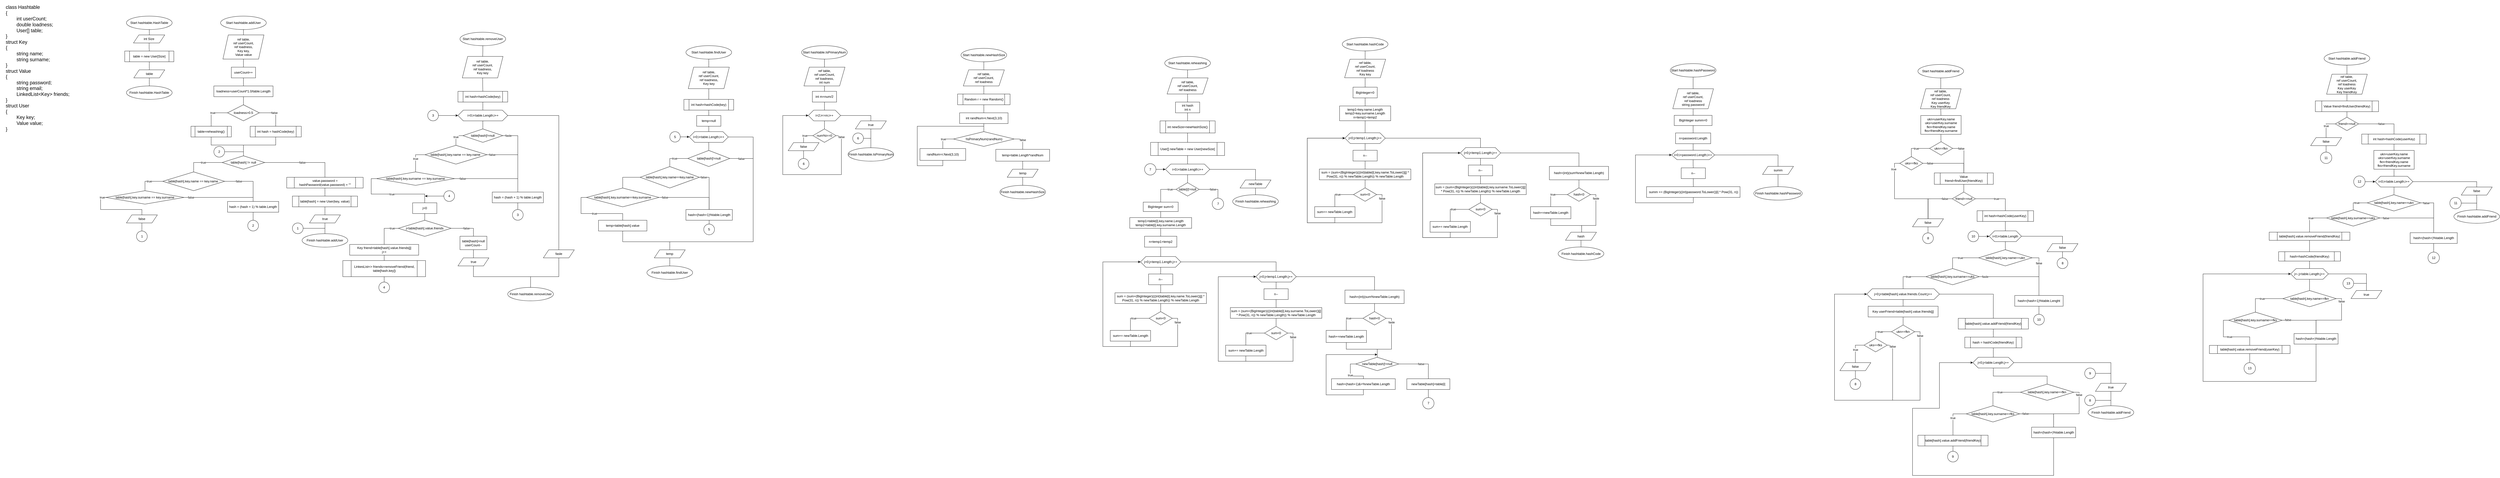 <mxfile version="18.0.1" type="device"><diagram id="F-BwGnznLOOPe9M7OWQr" name="Сторінка-1"><mxGraphModel dx="9180" dy="4327" grid="1" gridSize="10" guides="1" tooltips="1" connect="1" arrows="1" fold="1" page="1" pageScale="1" pageWidth="827" pageHeight="1169" math="0" shadow="0"><root><mxCell id="0"/><mxCell id="1" parent="0"/><mxCell id="HFvYk1iWOhE5B5fWeqp5-1" value="&lt;div style=&quot;text-align: left&quot;&gt;&lt;span style=&quot;font-size: 18px&quot;&gt;class Hashtable&lt;/span&gt;&lt;/div&gt;&lt;div style=&quot;text-align: left ; font-size: 18px&quot;&gt;&lt;span&gt;&lt;font style=&quot;font-size: 18px&quot;&gt;{&lt;/font&gt;&lt;/span&gt;&lt;/div&gt;&lt;blockquote style=&quot;margin: 0px 0px 0px 40px ; border: none ; padding: 0px ; font-size: 18px&quot;&gt;&lt;div style=&quot;text-align: left&quot;&gt;&lt;span&gt;&lt;font style=&quot;font-size: 18px&quot;&gt;int userCount;&lt;/font&gt;&lt;/span&gt;&lt;/div&gt;&lt;div style=&quot;text-align: left&quot;&gt;&lt;span&gt;&lt;font style=&quot;font-size: 18px&quot;&gt;double loadness;&lt;br&gt;User[] table;&lt;/font&gt;&lt;/span&gt;&lt;/div&gt;&lt;/blockquote&gt;&lt;div style=&quot;text-align: left ; font-size: 18px&quot;&gt;&lt;font style=&quot;font-size: 18px&quot;&gt;}&lt;/font&gt;&lt;/div&gt;&lt;div style=&quot;text-align: left ; font-size: 18px&quot;&gt;&lt;font style=&quot;font-size: 18px&quot;&gt;struct Key&lt;/font&gt;&lt;/div&gt;&lt;div style=&quot;text-align: left ; font-size: 18px&quot;&gt;&lt;font style=&quot;font-size: 18px&quot;&gt;{&lt;/font&gt;&lt;/div&gt;&lt;blockquote style=&quot;margin: 0 0 0 40px ; border: none ; padding: 0px&quot;&gt;&lt;div style=&quot;text-align: left ; font-size: 18px&quot;&gt;&lt;font style=&quot;font-size: 18px&quot;&gt;string name;&lt;br&gt;string surname;&lt;/font&gt;&lt;/div&gt;&lt;/blockquote&gt;&lt;div style=&quot;text-align: left ; font-size: 18px&quot;&gt;&lt;font style=&quot;font-size: 18px&quot;&gt;}&lt;/font&gt;&lt;/div&gt;&lt;div style=&quot;text-align: left ; font-size: 18px&quot;&gt;&lt;font style=&quot;font-size: 18px&quot;&gt;struct Value&lt;/font&gt;&lt;/div&gt;&lt;div style=&quot;text-align: left ; font-size: 18px&quot;&gt;&lt;font style=&quot;font-size: 18px&quot;&gt;{&lt;/font&gt;&lt;/div&gt;&lt;blockquote style=&quot;margin: 0 0 0 40px ; border: none ; padding: 0px&quot;&gt;&lt;div style=&quot;text-align: left ; font-size: 18px&quot;&gt;&lt;font style=&quot;font-size: 18px&quot;&gt;string password;&lt;/font&gt;&lt;/div&gt;&lt;div style=&quot;text-align: left ; font-size: 18px&quot;&gt;&lt;font style=&quot;font-size: 18px&quot;&gt;string email;&lt;br&gt;LinkedList&amp;lt;Key&amp;gt; friends;&lt;/font&gt;&lt;/div&gt;&lt;/blockquote&gt;&lt;div style=&quot;text-align: left ; font-size: 18px&quot;&gt;&lt;font style=&quot;font-size: 18px&quot;&gt;}&lt;/font&gt;&lt;/div&gt;&lt;div style=&quot;text-align: left ; font-size: 18px&quot;&gt;&lt;font style=&quot;font-size: 18px&quot;&gt;struct User&lt;/font&gt;&lt;/div&gt;&lt;div style=&quot;text-align: left ; font-size: 18px&quot;&gt;&lt;font style=&quot;font-size: 18px&quot;&gt;{&lt;/font&gt;&lt;/div&gt;&lt;blockquote style=&quot;margin: 0 0 0 40px ; border: none ; padding: 0px&quot;&gt;&lt;div style=&quot;text-align: left ; font-size: 18px&quot;&gt;&lt;font style=&quot;font-size: 18px&quot;&gt;Key key;&lt;br&gt;Value value;&lt;/font&gt;&lt;/div&gt;&lt;/blockquote&gt;&lt;div style=&quot;text-align: left ; font-size: 18px&quot;&gt;&lt;font style=&quot;font-size: 18px&quot;&gt;}&lt;br&gt;&lt;br&gt;&lt;/font&gt;&lt;/div&gt;" style="text;html=1;strokeColor=none;fillColor=none;align=center;verticalAlign=middle;whiteSpace=wrap;rounded=0;" vertex="1" parent="1"><mxGeometry x="20" y="20" width="280" height="530" as="geometry"/></mxCell><mxCell id="HFvYk1iWOhE5B5fWeqp5-4" style="edgeStyle=orthogonalEdgeStyle;rounded=0;orthogonalLoop=1;jettySize=auto;html=1;exitX=0.5;exitY=1;exitDx=0;exitDy=0;endArrow=none;endFill=0;" edge="1" parent="1" source="HFvYk1iWOhE5B5fWeqp5-2" target="HFvYk1iWOhE5B5fWeqp5-3"><mxGeometry relative="1" as="geometry"/></mxCell><mxCell id="HFvYk1iWOhE5B5fWeqp5-2" value="Start hashtable.HashTable" style="ellipse;whiteSpace=wrap;html=1;" vertex="1" parent="1"><mxGeometry x="490" y="80" width="170" height="50" as="geometry"/></mxCell><mxCell id="HFvYk1iWOhE5B5fWeqp5-6" style="edgeStyle=orthogonalEdgeStyle;rounded=0;orthogonalLoop=1;jettySize=auto;html=1;exitX=0.5;exitY=1;exitDx=0;exitDy=0;endArrow=none;endFill=0;" edge="1" parent="1" source="HFvYk1iWOhE5B5fWeqp5-3" target="HFvYk1iWOhE5B5fWeqp5-8"><mxGeometry relative="1" as="geometry"><mxPoint x="575" y="260" as="targetPoint"/></mxGeometry></mxCell><mxCell id="HFvYk1iWOhE5B5fWeqp5-3" value="&lt;div&gt;&lt;span style=&quot;background-color: initial;&quot;&gt;int Size&lt;/span&gt;&lt;br&gt;&lt;/div&gt;" style="shape=parallelogram;perimeter=parallelogramPerimeter;whiteSpace=wrap;html=1;fixedSize=1;" vertex="1" parent="1"><mxGeometry x="516.25" y="150" width="116.25" height="30" as="geometry"/></mxCell><mxCell id="HFvYk1iWOhE5B5fWeqp5-11" style="edgeStyle=orthogonalEdgeStyle;rounded=0;orthogonalLoop=1;jettySize=auto;html=1;exitX=0.5;exitY=1;exitDx=0;exitDy=0;entryX=0.5;entryY=0;entryDx=0;entryDy=0;endArrow=none;endFill=0;" edge="1" parent="1" source="HFvYk1iWOhE5B5fWeqp5-7" target="HFvYk1iWOhE5B5fWeqp5-10"><mxGeometry relative="1" as="geometry"/></mxCell><mxCell id="HFvYk1iWOhE5B5fWeqp5-7" value="table" style="shape=parallelogram;perimeter=parallelogramPerimeter;whiteSpace=wrap;html=1;fixedSize=1;" vertex="1" parent="1"><mxGeometry x="517.5" y="280" width="115" height="30" as="geometry"/></mxCell><mxCell id="HFvYk1iWOhE5B5fWeqp5-9" style="edgeStyle=orthogonalEdgeStyle;rounded=0;orthogonalLoop=1;jettySize=auto;html=1;exitX=0.5;exitY=1;exitDx=0;exitDy=0;endArrow=none;endFill=0;" edge="1" parent="1" source="HFvYk1iWOhE5B5fWeqp5-8" target="HFvYk1iWOhE5B5fWeqp5-7"><mxGeometry relative="1" as="geometry"/></mxCell><mxCell id="HFvYk1iWOhE5B5fWeqp5-8" value="&lt;span style=&quot;&quot;&gt;table = new User[Size]&lt;/span&gt;" style="shape=process;whiteSpace=wrap;html=1;backgroundOutline=1;" vertex="1" parent="1"><mxGeometry x="483.75" y="210" width="182.5" height="40" as="geometry"/></mxCell><mxCell id="HFvYk1iWOhE5B5fWeqp5-10" value="Finish hashtable.HashTable" style="ellipse;whiteSpace=wrap;html=1;" vertex="1" parent="1"><mxGeometry x="490" y="340" width="170" height="50" as="geometry"/></mxCell><mxCell id="HFvYk1iWOhE5B5fWeqp5-23" style="edgeStyle=orthogonalEdgeStyle;rounded=0;orthogonalLoop=1;jettySize=auto;html=1;exitX=0.5;exitY=1;exitDx=0;exitDy=0;endArrow=none;endFill=0;" edge="1" parent="1" source="HFvYk1iWOhE5B5fWeqp5-12" target="HFvYk1iWOhE5B5fWeqp5-13"><mxGeometry relative="1" as="geometry"/></mxCell><mxCell id="HFvYk1iWOhE5B5fWeqp5-12" value="Start hashtable.addUser" style="ellipse;whiteSpace=wrap;html=1;" vertex="1" parent="1"><mxGeometry x="840" y="80" width="170" height="50" as="geometry"/></mxCell><mxCell id="HFvYk1iWOhE5B5fWeqp5-20" style="edgeStyle=orthogonalEdgeStyle;rounded=0;orthogonalLoop=1;jettySize=auto;html=1;exitX=0.5;exitY=1;exitDx=0;exitDy=0;endArrow=none;endFill=0;" edge="1" parent="1" source="HFvYk1iWOhE5B5fWeqp5-13" target="HFvYk1iWOhE5B5fWeqp5-14"><mxGeometry relative="1" as="geometry"/></mxCell><mxCell id="HFvYk1iWOhE5B5fWeqp5-13" value="ref table,&lt;br&gt;ref userCount,&lt;br&gt;ref loadness,&lt;br&gt;Key key,&lt;br&gt;Value value" style="shape=parallelogram;perimeter=parallelogramPerimeter;whiteSpace=wrap;html=1;fixedSize=1;" vertex="1" parent="1"><mxGeometry x="848.75" y="150" width="152.5" height="90" as="geometry"/></mxCell><mxCell id="HFvYk1iWOhE5B5fWeqp5-21" style="edgeStyle=orthogonalEdgeStyle;rounded=0;orthogonalLoop=1;jettySize=auto;html=1;exitX=0.5;exitY=1;exitDx=0;exitDy=0;endArrow=none;endFill=0;" edge="1" parent="1" source="HFvYk1iWOhE5B5fWeqp5-14" target="HFvYk1iWOhE5B5fWeqp5-15"><mxGeometry relative="1" as="geometry"/></mxCell><mxCell id="HFvYk1iWOhE5B5fWeqp5-14" value="userCount++" style="rounded=0;whiteSpace=wrap;html=1;" vertex="1" parent="1"><mxGeometry x="880" y="270" width="90" height="40" as="geometry"/></mxCell><mxCell id="HFvYk1iWOhE5B5fWeqp5-22" style="edgeStyle=orthogonalEdgeStyle;rounded=0;orthogonalLoop=1;jettySize=auto;html=1;exitX=0.5;exitY=1;exitDx=0;exitDy=0;entryX=0.5;entryY=0;entryDx=0;entryDy=0;endArrow=none;endFill=0;" edge="1" parent="1" source="HFvYk1iWOhE5B5fWeqp5-15" target="HFvYk1iWOhE5B5fWeqp5-17"><mxGeometry relative="1" as="geometry"/></mxCell><mxCell id="HFvYk1iWOhE5B5fWeqp5-15" value="loadness=userCount*1.0/table.Length" style="rounded=0;whiteSpace=wrap;html=1;" vertex="1" parent="1"><mxGeometry x="815" y="340" width="220" height="40" as="geometry"/></mxCell><mxCell id="HFvYk1iWOhE5B5fWeqp5-19" value="true" style="edgeStyle=orthogonalEdgeStyle;rounded=0;orthogonalLoop=1;jettySize=auto;html=1;exitX=0;exitY=0.5;exitDx=0;exitDy=0;endArrow=none;endFill=0;" edge="1" parent="1" source="HFvYk1iWOhE5B5fWeqp5-17" target="HFvYk1iWOhE5B5fWeqp5-18"><mxGeometry relative="1" as="geometry"/></mxCell><mxCell id="HFvYk1iWOhE5B5fWeqp5-26" value="false" style="edgeStyle=orthogonalEdgeStyle;rounded=0;orthogonalLoop=1;jettySize=auto;html=1;exitX=1;exitY=0.5;exitDx=0;exitDy=0;endArrow=none;endFill=0;" edge="1" parent="1" source="HFvYk1iWOhE5B5fWeqp5-17" target="HFvYk1iWOhE5B5fWeqp5-25"><mxGeometry relative="1" as="geometry"/></mxCell><mxCell id="HFvYk1iWOhE5B5fWeqp5-17" value="loadness&amp;gt;0.5" style="rhombus;whiteSpace=wrap;html=1;" vertex="1" parent="1"><mxGeometry x="866" y="410" width="118" height="60" as="geometry"/></mxCell><mxCell id="HFvYk1iWOhE5B5fWeqp5-28" style="edgeStyle=orthogonalEdgeStyle;rounded=0;orthogonalLoop=1;jettySize=auto;html=1;endArrow=none;endFill=0;" edge="1" parent="1" source="HFvYk1iWOhE5B5fWeqp5-18" target="HFvYk1iWOhE5B5fWeqp5-27"><mxGeometry relative="1" as="geometry"><Array as="points"><mxPoint x="805" y="560"/><mxPoint x="925" y="560"/></Array></mxGeometry></mxCell><mxCell id="HFvYk1iWOhE5B5fWeqp5-18" value="table=reheashing()" style="shape=process;whiteSpace=wrap;html=1;backgroundOutline=1;" vertex="1" parent="1"><mxGeometry x="730" y="490" width="150" height="40" as="geometry"/></mxCell><mxCell id="HFvYk1iWOhE5B5fWeqp5-29" style="edgeStyle=orthogonalEdgeStyle;rounded=0;orthogonalLoop=1;jettySize=auto;html=1;exitX=0.5;exitY=1;exitDx=0;exitDy=0;entryX=0.5;entryY=0;entryDx=0;entryDy=0;endArrow=none;endFill=0;" edge="1" parent="1" source="HFvYk1iWOhE5B5fWeqp5-25" target="HFvYk1iWOhE5B5fWeqp5-27"><mxGeometry relative="1" as="geometry"><Array as="points"><mxPoint x="1045" y="560"/><mxPoint x="925" y="560"/></Array></mxGeometry></mxCell><mxCell id="HFvYk1iWOhE5B5fWeqp5-25" value="int hash = hashCode(key)" style="shape=process;whiteSpace=wrap;html=1;backgroundOutline=1;" vertex="1" parent="1"><mxGeometry x="950" y="490" width="190" height="40" as="geometry"/></mxCell><mxCell id="HFvYk1iWOhE5B5fWeqp5-31" value="true" style="edgeStyle=orthogonalEdgeStyle;rounded=0;orthogonalLoop=1;jettySize=auto;html=1;exitX=0;exitY=0.5;exitDx=0;exitDy=0;endArrow=none;endFill=0;" edge="1" parent="1" source="HFvYk1iWOhE5B5fWeqp5-27" target="HFvYk1iWOhE5B5fWeqp5-30"><mxGeometry relative="1" as="geometry"/></mxCell><mxCell id="HFvYk1iWOhE5B5fWeqp5-35" value="false" style="edgeStyle=orthogonalEdgeStyle;rounded=0;orthogonalLoop=1;jettySize=auto;html=1;exitX=1;exitY=0.5;exitDx=0;exitDy=0;endArrow=none;endFill=0;" edge="1" parent="1" source="HFvYk1iWOhE5B5fWeqp5-27" target="HFvYk1iWOhE5B5fWeqp5-43"><mxGeometry relative="1" as="geometry"><mxPoint x="1212.133" y="750" as="targetPoint"/></mxGeometry></mxCell><mxCell id="HFvYk1iWOhE5B5fWeqp5-27" value="table[hash] != null" style="rhombus;whiteSpace=wrap;html=1;" vertex="1" parent="1"><mxGeometry x="846" y="600" width="158" height="50" as="geometry"/></mxCell><mxCell id="HFvYk1iWOhE5B5fWeqp5-38" value="false" style="edgeStyle=orthogonalEdgeStyle;rounded=0;orthogonalLoop=1;jettySize=auto;html=1;exitX=1;exitY=0.5;exitDx=0;exitDy=0;entryX=0.5;entryY=0;entryDx=0;entryDy=0;endArrow=none;endFill=0;" edge="1" parent="1" source="HFvYk1iWOhE5B5fWeqp5-30" target="HFvYk1iWOhE5B5fWeqp5-34"><mxGeometry x="-0.412" relative="1" as="geometry"><mxPoint as="offset"/></mxGeometry></mxCell><mxCell id="HFvYk1iWOhE5B5fWeqp5-68" value="true" style="edgeStyle=orthogonalEdgeStyle;rounded=0;orthogonalLoop=1;jettySize=auto;html=1;exitX=0;exitY=0.5;exitDx=0;exitDy=0;endArrow=none;endFill=0;" edge="1" parent="1" source="HFvYk1iWOhE5B5fWeqp5-30" target="HFvYk1iWOhE5B5fWeqp5-67"><mxGeometry relative="1" as="geometry"/></mxCell><mxCell id="HFvYk1iWOhE5B5fWeqp5-30" value="table[hash].key.name == key.name&amp;nbsp;" style="rhombus;whiteSpace=wrap;html=1;" vertex="1" parent="1"><mxGeometry x="625" y="660" width="230" height="70" as="geometry"/></mxCell><mxCell id="HFvYk1iWOhE5B5fWeqp5-37" style="edgeStyle=orthogonalEdgeStyle;rounded=0;orthogonalLoop=1;jettySize=auto;html=1;exitX=0.5;exitY=1;exitDx=0;exitDy=0;endArrow=none;endFill=0;" edge="1" parent="1" source="HFvYk1iWOhE5B5fWeqp5-32" target="HFvYk1iWOhE5B5fWeqp5-36"><mxGeometry relative="1" as="geometry"/></mxCell><mxCell id="HFvYk1iWOhE5B5fWeqp5-32" value="false" style="shape=parallelogram;perimeter=parallelogramPerimeter;whiteSpace=wrap;html=1;fixedSize=1;" vertex="1" parent="1"><mxGeometry x="490" y="820" width="115" height="30" as="geometry"/></mxCell><mxCell id="HFvYk1iWOhE5B5fWeqp5-40" style="edgeStyle=orthogonalEdgeStyle;rounded=0;orthogonalLoop=1;jettySize=auto;html=1;exitX=0.5;exitY=1;exitDx=0;exitDy=0;endArrow=none;endFill=0;" edge="1" parent="1" source="HFvYk1iWOhE5B5fWeqp5-34" target="HFvYk1iWOhE5B5fWeqp5-39"><mxGeometry relative="1" as="geometry"/></mxCell><mxCell id="HFvYk1iWOhE5B5fWeqp5-34" value="hash = (hash + 1) % table.Length" style="rounded=0;whiteSpace=wrap;html=1;" vertex="1" parent="1"><mxGeometry x="866" y="770" width="190" height="40" as="geometry"/></mxCell><mxCell id="HFvYk1iWOhE5B5fWeqp5-36" value="1" style="ellipse;whiteSpace=wrap;html=1;aspect=fixed;" vertex="1" parent="1"><mxGeometry x="527.5" y="880" width="40" height="40" as="geometry"/></mxCell><mxCell id="HFvYk1iWOhE5B5fWeqp5-39" value="2" style="ellipse;whiteSpace=wrap;html=1;aspect=fixed;" vertex="1" parent="1"><mxGeometry x="941" y="840" width="40" height="40" as="geometry"/></mxCell><mxCell id="HFvYk1iWOhE5B5fWeqp5-42" style="edgeStyle=orthogonalEdgeStyle;rounded=0;orthogonalLoop=1;jettySize=auto;html=1;exitX=1;exitY=0.5;exitDx=0;exitDy=0;entryX=0.5;entryY=0;entryDx=0;entryDy=0;endArrow=none;endFill=0;" edge="1" parent="1" source="HFvYk1iWOhE5B5fWeqp5-41" target="HFvYk1iWOhE5B5fWeqp5-27"><mxGeometry relative="1" as="geometry"><Array as="points"><mxPoint x="925" y="585"/></Array></mxGeometry></mxCell><mxCell id="HFvYk1iWOhE5B5fWeqp5-41" value="2" style="ellipse;whiteSpace=wrap;html=1;aspect=fixed;" vertex="1" parent="1"><mxGeometry x="815" y="565" width="40" height="40" as="geometry"/></mxCell><mxCell id="HFvYk1iWOhE5B5fWeqp5-45" style="edgeStyle=orthogonalEdgeStyle;rounded=0;orthogonalLoop=1;jettySize=auto;html=1;exitX=0.5;exitY=1;exitDx=0;exitDy=0;endArrow=none;endFill=0;" edge="1" parent="1" source="HFvYk1iWOhE5B5fWeqp5-43" target="HFvYk1iWOhE5B5fWeqp5-44"><mxGeometry relative="1" as="geometry"/></mxCell><mxCell id="HFvYk1iWOhE5B5fWeqp5-43" value="value.password = hashPassword(value.password) + &quot;&quot;" style="shape=process;whiteSpace=wrap;html=1;backgroundOutline=1;" vertex="1" parent="1"><mxGeometry x="1086" y="680" width="284" height="40" as="geometry"/></mxCell><mxCell id="HFvYk1iWOhE5B5fWeqp5-47" style="edgeStyle=orthogonalEdgeStyle;rounded=0;orthogonalLoop=1;jettySize=auto;html=1;exitX=0.5;exitY=1;exitDx=0;exitDy=0;endArrow=none;endFill=0;" edge="1" parent="1" source="HFvYk1iWOhE5B5fWeqp5-44" target="HFvYk1iWOhE5B5fWeqp5-46"><mxGeometry relative="1" as="geometry"/></mxCell><mxCell id="HFvYk1iWOhE5B5fWeqp5-44" value="table[hash] = new User(key, value)" style="shape=process;whiteSpace=wrap;html=1;backgroundOutline=1;" vertex="1" parent="1"><mxGeometry x="1107" y="750" width="242" height="40" as="geometry"/></mxCell><mxCell id="HFvYk1iWOhE5B5fWeqp5-50" style="edgeStyle=orthogonalEdgeStyle;rounded=0;orthogonalLoop=1;jettySize=auto;html=1;exitX=0.5;exitY=1;exitDx=0;exitDy=0;endArrow=none;endFill=0;" edge="1" parent="1" source="HFvYk1iWOhE5B5fWeqp5-46" target="HFvYk1iWOhE5B5fWeqp5-49"><mxGeometry relative="1" as="geometry"/></mxCell><mxCell id="HFvYk1iWOhE5B5fWeqp5-46" value="true" style="shape=parallelogram;perimeter=parallelogramPerimeter;whiteSpace=wrap;html=1;fixedSize=1;" vertex="1" parent="1"><mxGeometry x="1170.5" y="820" width="115" height="30" as="geometry"/></mxCell><mxCell id="HFvYk1iWOhE5B5fWeqp5-49" value="Finish hashtable.addUser" style="ellipse;whiteSpace=wrap;html=1;" vertex="1" parent="1"><mxGeometry x="1143" y="890" width="170" height="50" as="geometry"/></mxCell><mxCell id="HFvYk1iWOhE5B5fWeqp5-52" style="edgeStyle=orthogonalEdgeStyle;rounded=0;orthogonalLoop=1;jettySize=auto;html=1;exitX=1;exitY=0.5;exitDx=0;exitDy=0;endArrow=none;endFill=0;" edge="1" parent="1" source="HFvYk1iWOhE5B5fWeqp5-51" target="HFvYk1iWOhE5B5fWeqp5-49"><mxGeometry relative="1" as="geometry"/></mxCell><mxCell id="HFvYk1iWOhE5B5fWeqp5-51" value="1" style="ellipse;whiteSpace=wrap;html=1;aspect=fixed;" vertex="1" parent="1"><mxGeometry x="1107" y="850" width="40" height="40" as="geometry"/></mxCell><mxCell id="HFvYk1iWOhE5B5fWeqp5-58" style="edgeStyle=orthogonalEdgeStyle;rounded=0;orthogonalLoop=1;jettySize=auto;html=1;exitX=0.5;exitY=1;exitDx=0;exitDy=0;endArrow=none;endFill=0;" edge="1" parent="1" source="HFvYk1iWOhE5B5fWeqp5-54" target="HFvYk1iWOhE5B5fWeqp5-57"><mxGeometry relative="1" as="geometry"/></mxCell><mxCell id="HFvYk1iWOhE5B5fWeqp5-54" value="Start hashtable.removeUser" style="ellipse;whiteSpace=wrap;html=1;" vertex="1" parent="1"><mxGeometry x="1730" y="140" width="170" height="50" as="geometry"/></mxCell><mxCell id="HFvYk1iWOhE5B5fWeqp5-61" style="edgeStyle=orthogonalEdgeStyle;rounded=0;orthogonalLoop=1;jettySize=auto;html=1;exitX=0.5;exitY=1;exitDx=0;exitDy=0;endArrow=none;endFill=0;" edge="1" parent="1" source="HFvYk1iWOhE5B5fWeqp5-57" target="HFvYk1iWOhE5B5fWeqp5-60"><mxGeometry relative="1" as="geometry"/></mxCell><mxCell id="HFvYk1iWOhE5B5fWeqp5-57" value="ref table,&lt;br&gt;ref userCount,&lt;br&gt;ref loadness,&lt;br&gt;Key key" style="shape=parallelogram;perimeter=parallelogramPerimeter;whiteSpace=wrap;html=1;fixedSize=1;" vertex="1" parent="1"><mxGeometry x="1738.75" y="230" width="151.25" height="80" as="geometry"/></mxCell><mxCell id="HFvYk1iWOhE5B5fWeqp5-63" style="edgeStyle=orthogonalEdgeStyle;rounded=0;orthogonalLoop=1;jettySize=auto;html=1;exitX=0.5;exitY=1;exitDx=0;exitDy=0;entryX=0.5;entryY=0;entryDx=0;entryDy=0;endArrow=none;endFill=0;" edge="1" parent="1" source="HFvYk1iWOhE5B5fWeqp5-60" target="HFvYk1iWOhE5B5fWeqp5-62"><mxGeometry relative="1" as="geometry"/></mxCell><mxCell id="HFvYk1iWOhE5B5fWeqp5-60" value="int hash=hashCode(key)" style="shape=process;whiteSpace=wrap;html=1;backgroundOutline=1;" vertex="1" parent="1"><mxGeometry x="1722.5" y="360" width="185" height="40" as="geometry"/></mxCell><mxCell id="HFvYk1iWOhE5B5fWeqp5-65" style="edgeStyle=orthogonalEdgeStyle;rounded=0;orthogonalLoop=1;jettySize=auto;html=1;exitX=0.5;exitY=1;exitDx=0;exitDy=0;endArrow=none;endFill=0;" edge="1" parent="1" source="HFvYk1iWOhE5B5fWeqp5-62" target="HFvYk1iWOhE5B5fWeqp5-66"><mxGeometry relative="1" as="geometry"><mxPoint x="1815" y="500" as="targetPoint"/></mxGeometry></mxCell><mxCell id="HFvYk1iWOhE5B5fWeqp5-106" style="edgeStyle=orthogonalEdgeStyle;rounded=0;orthogonalLoop=1;jettySize=auto;html=1;exitX=1;exitY=0.5;exitDx=0;exitDy=0;endArrow=none;endFill=0;" edge="1" parent="1" source="HFvYk1iWOhE5B5fWeqp5-62" target="HFvYk1iWOhE5B5fWeqp5-107"><mxGeometry relative="1" as="geometry"><mxPoint x="2090" y="960" as="targetPoint"/></mxGeometry></mxCell><mxCell id="HFvYk1iWOhE5B5fWeqp5-62" value="i=0;i&amp;lt;table.Length;i++" style="shape=hexagon;perimeter=hexagonPerimeter2;whiteSpace=wrap;html=1;fixedSize=1;" vertex="1" parent="1"><mxGeometry x="1722.5" y="430" width="185" height="40" as="geometry"/></mxCell><mxCell id="HFvYk1iWOhE5B5fWeqp5-72" value="true" style="edgeStyle=orthogonalEdgeStyle;rounded=0;orthogonalLoop=1;jettySize=auto;html=1;exitX=0;exitY=0.5;exitDx=0;exitDy=0;endArrow=none;endFill=0;entryX=0.5;entryY=0;entryDx=0;entryDy=0;" edge="1" parent="1" source="HFvYk1iWOhE5B5fWeqp5-66" target="HFvYk1iWOhE5B5fWeqp5-75"><mxGeometry relative="1" as="geometry"><mxPoint x="1679.476" y="560.014" as="targetPoint"/></mxGeometry></mxCell><mxCell id="HFvYk1iWOhE5B5fWeqp5-83" value="fasle" style="edgeStyle=orthogonalEdgeStyle;rounded=0;orthogonalLoop=1;jettySize=auto;html=1;exitX=1;exitY=0.5;exitDx=0;exitDy=0;endArrow=none;endFill=0;entryX=0.5;entryY=0;entryDx=0;entryDy=0;" edge="1" parent="1" source="HFvYk1iWOhE5B5fWeqp5-66" target="HFvYk1iWOhE5B5fWeqp5-80"><mxGeometry x="-0.842" relative="1" as="geometry"><mxPoint x="1910" y="700" as="targetPoint"/><mxPoint as="offset"/></mxGeometry></mxCell><mxCell id="HFvYk1iWOhE5B5fWeqp5-66" value="table[hash]!=null" style="rhombus;whiteSpace=wrap;html=1;" vertex="1" parent="1"><mxGeometry x="1741" y="500" width="148" height="50" as="geometry"/></mxCell><mxCell id="HFvYk1iWOhE5B5fWeqp5-69" value="false" style="edgeStyle=orthogonalEdgeStyle;rounded=0;orthogonalLoop=1;jettySize=auto;html=1;exitX=1;exitY=0.5;exitDx=0;exitDy=0;entryX=0.5;entryY=0;entryDx=0;entryDy=0;endArrow=none;endFill=0;" edge="1" parent="1" source="HFvYk1iWOhE5B5fWeqp5-67" target="HFvYk1iWOhE5B5fWeqp5-34"><mxGeometry x="-0.809" relative="1" as="geometry"><Array as="points"><mxPoint x="961" y="755"/></Array><mxPoint as="offset"/></mxGeometry></mxCell><mxCell id="HFvYk1iWOhE5B5fWeqp5-70" value="true" style="edgeStyle=orthogonalEdgeStyle;rounded=0;orthogonalLoop=1;jettySize=auto;html=1;exitX=0;exitY=0.5;exitDx=0;exitDy=0;endArrow=none;endFill=0;" edge="1" parent="1" source="HFvYk1iWOhE5B5fWeqp5-67" target="HFvYk1iWOhE5B5fWeqp5-32"><mxGeometry x="-0.882" relative="1" as="geometry"><mxPoint as="offset"/></mxGeometry></mxCell><mxCell id="HFvYk1iWOhE5B5fWeqp5-67" value="&lt;span style=&quot;&quot;&gt;table[hash].key.surname == key.surname&lt;/span&gt;" style="rhombus;whiteSpace=wrap;html=1;" vertex="1" parent="1"><mxGeometry x="414" y="730" width="290" height="50" as="geometry"/></mxCell><mxCell id="HFvYk1iWOhE5B5fWeqp5-74" value="true" style="edgeStyle=orthogonalEdgeStyle;rounded=0;orthogonalLoop=1;jettySize=auto;html=1;exitX=0;exitY=0.5;exitDx=0;exitDy=0;endArrow=none;endFill=0;" edge="1" parent="1" source="HFvYk1iWOhE5B5fWeqp5-75" target="HFvYk1iWOhE5B5fWeqp5-76"><mxGeometry relative="1" as="geometry"/></mxCell><mxCell id="HFvYk1iWOhE5B5fWeqp5-82" value="false" style="edgeStyle=orthogonalEdgeStyle;rounded=0;orthogonalLoop=1;jettySize=auto;html=1;exitX=1;exitY=0.5;exitDx=0;exitDy=0;endArrow=none;endFill=0;entryX=0.5;entryY=0;entryDx=0;entryDy=0;" edge="1" parent="1" source="HFvYk1iWOhE5B5fWeqp5-75" target="HFvYk1iWOhE5B5fWeqp5-80"><mxGeometry x="-0.843" relative="1" as="geometry"><mxPoint x="1880" y="700" as="targetPoint"/><mxPoint as="offset"/></mxGeometry></mxCell><mxCell id="HFvYk1iWOhE5B5fWeqp5-75" value="table[hash].key.name == key.name&amp;nbsp;" style="rhombus;whiteSpace=wrap;html=1;" vertex="1" parent="1"><mxGeometry x="1600" y="561" width="230" height="70" as="geometry"/></mxCell><mxCell id="HFvYk1iWOhE5B5fWeqp5-79" value="true" style="edgeStyle=orthogonalEdgeStyle;rounded=0;orthogonalLoop=1;jettySize=auto;html=1;exitX=0;exitY=0.5;exitDx=0;exitDy=0;endArrow=none;endFill=0;" edge="1" parent="1" source="HFvYk1iWOhE5B5fWeqp5-76" target="HFvYk1iWOhE5B5fWeqp5-101"><mxGeometry relative="1" as="geometry"><mxPoint x="1598.048" y="780" as="targetPoint"/></mxGeometry></mxCell><mxCell id="HFvYk1iWOhE5B5fWeqp5-81" value="false" style="edgeStyle=orthogonalEdgeStyle;rounded=0;orthogonalLoop=1;jettySize=auto;html=1;exitX=1;exitY=0.5;exitDx=0;exitDy=0;endArrow=none;endFill=0;" edge="1" parent="1" source="HFvYk1iWOhE5B5fWeqp5-76" target="HFvYk1iWOhE5B5fWeqp5-80"><mxGeometry x="-0.789" relative="1" as="geometry"><mxPoint as="offset"/></mxGeometry></mxCell><mxCell id="HFvYk1iWOhE5B5fWeqp5-76" value="&lt;span style=&quot;&quot;&gt;table[hash].key.surname == key.surname&lt;/span&gt;" style="rhombus;whiteSpace=wrap;html=1;" vertex="1" parent="1"><mxGeometry x="1420" y="660" width="290" height="50" as="geometry"/></mxCell><mxCell id="HFvYk1iWOhE5B5fWeqp5-90" value="true" style="edgeStyle=orthogonalEdgeStyle;rounded=0;orthogonalLoop=1;jettySize=auto;html=1;exitX=0;exitY=0.5;exitDx=0;exitDy=0;endArrow=none;endFill=0;" edge="1" parent="1" source="HFvYk1iWOhE5B5fWeqp5-100" target="HFvYk1iWOhE5B5fWeqp5-89"><mxGeometry x="-0.593" relative="1" as="geometry"><mxPoint x="1517.75" y="940" as="sourcePoint"/><mxPoint as="offset"/></mxGeometry></mxCell><mxCell id="HFvYk1iWOhE5B5fWeqp5-85" style="edgeStyle=orthogonalEdgeStyle;rounded=0;orthogonalLoop=1;jettySize=auto;html=1;exitX=0.5;exitY=1;exitDx=0;exitDy=0;endArrow=none;endFill=0;" edge="1" parent="1" source="HFvYk1iWOhE5B5fWeqp5-80" target="HFvYk1iWOhE5B5fWeqp5-84"><mxGeometry relative="1" as="geometry"/></mxCell><mxCell id="HFvYk1iWOhE5B5fWeqp5-80" value="hash = (hash + 1) % table.Length" style="rounded=0;whiteSpace=wrap;html=1;" vertex="1" parent="1"><mxGeometry x="1850" y="735" width="190" height="40" as="geometry"/></mxCell><mxCell id="HFvYk1iWOhE5B5fWeqp5-84" value="3" style="ellipse;whiteSpace=wrap;html=1;aspect=fixed;" vertex="1" parent="1"><mxGeometry x="1925" y="800" width="40" height="40" as="geometry"/></mxCell><mxCell id="HFvYk1iWOhE5B5fWeqp5-87" style="edgeStyle=orthogonalEdgeStyle;rounded=0;orthogonalLoop=1;jettySize=auto;html=1;exitX=1;exitY=0.5;exitDx=0;exitDy=0;endArrow=classic;endFill=1;" edge="1" parent="1" source="HFvYk1iWOhE5B5fWeqp5-86" target="HFvYk1iWOhE5B5fWeqp5-62"><mxGeometry relative="1" as="geometry"/></mxCell><mxCell id="HFvYk1iWOhE5B5fWeqp5-86" value="3" style="ellipse;whiteSpace=wrap;html=1;aspect=fixed;" vertex="1" parent="1"><mxGeometry x="1610" y="430" width="40" height="40" as="geometry"/></mxCell><mxCell id="HFvYk1iWOhE5B5fWeqp5-99" style="edgeStyle=orthogonalEdgeStyle;rounded=0;orthogonalLoop=1;jettySize=auto;html=1;exitX=0.5;exitY=1;exitDx=0;exitDy=0;entryX=0.5;entryY=0;entryDx=0;entryDy=0;endArrow=none;endFill=0;" edge="1" parent="1" source="HFvYk1iWOhE5B5fWeqp5-88" target="HFvYk1iWOhE5B5fWeqp5-97"><mxGeometry relative="1" as="geometry"/></mxCell><mxCell id="HFvYk1iWOhE5B5fWeqp5-88" value="LinkesList&amp;lt;&amp;gt; friends=removeFriend(friend, table[hash.key])" style="shape=process;whiteSpace=wrap;html=1;backgroundOutline=1;" vertex="1" parent="1"><mxGeometry x="1294.5" y="990" width="307.5" height="60" as="geometry"/></mxCell><mxCell id="HFvYk1iWOhE5B5fWeqp5-91" style="edgeStyle=orthogonalEdgeStyle;rounded=0;orthogonalLoop=1;jettySize=auto;html=1;exitX=0.5;exitY=1;exitDx=0;exitDy=0;endArrow=none;endFill=0;" edge="1" parent="1" source="HFvYk1iWOhE5B5fWeqp5-89" target="HFvYk1iWOhE5B5fWeqp5-88"><mxGeometry relative="1" as="geometry"/></mxCell><mxCell id="HFvYk1iWOhE5B5fWeqp5-89" value="Key friend=table[hash].value.friends[j]&lt;br&gt;j++" style="rounded=0;whiteSpace=wrap;html=1;" vertex="1" parent="1"><mxGeometry x="1320" y="930" width="256.5" height="40" as="geometry"/></mxCell><mxCell id="HFvYk1iWOhE5B5fWeqp5-104" style="edgeStyle=orthogonalEdgeStyle;rounded=0;orthogonalLoop=1;jettySize=auto;html=1;exitX=0.5;exitY=1;exitDx=0;exitDy=0;endArrow=none;endFill=0;" edge="1" parent="1" source="HFvYk1iWOhE5B5fWeqp5-93" target="HFvYk1iWOhE5B5fWeqp5-95"><mxGeometry relative="1" as="geometry"/></mxCell><mxCell id="HFvYk1iWOhE5B5fWeqp5-93" value="table[hash]=null&lt;br&gt;userCount--" style="rounded=0;whiteSpace=wrap;html=1;" vertex="1" parent="1"><mxGeometry x="1730" y="899.5" width="100" height="50" as="geometry"/></mxCell><mxCell id="HFvYk1iWOhE5B5fWeqp5-111" style="edgeStyle=orthogonalEdgeStyle;rounded=0;orthogonalLoop=1;jettySize=auto;html=1;exitX=0.5;exitY=1;exitDx=0;exitDy=0;endArrow=none;endFill=0;entryX=0.5;entryY=0;entryDx=0;entryDy=0;" edge="1" parent="1" source="HFvYk1iWOhE5B5fWeqp5-95" target="HFvYk1iWOhE5B5fWeqp5-109"><mxGeometry relative="1" as="geometry"><mxPoint x="1990" y="1080" as="targetPoint"/></mxGeometry></mxCell><mxCell id="HFvYk1iWOhE5B5fWeqp5-95" value="true" style="shape=parallelogram;perimeter=parallelogramPerimeter;whiteSpace=wrap;html=1;fixedSize=1;" vertex="1" parent="1"><mxGeometry x="1722.5" y="980" width="115" height="30" as="geometry"/></mxCell><mxCell id="HFvYk1iWOhE5B5fWeqp5-98" style="edgeStyle=orthogonalEdgeStyle;rounded=0;orthogonalLoop=1;jettySize=auto;html=1;exitX=0;exitY=0.5;exitDx=0;exitDy=0;endArrow=classic;endFill=1;" edge="1" parent="1" source="HFvYk1iWOhE5B5fWeqp5-96"><mxGeometry relative="1" as="geometry"><mxPoint x="1600" y="750" as="targetPoint"/></mxGeometry></mxCell><mxCell id="HFvYk1iWOhE5B5fWeqp5-96" value="4" style="ellipse;whiteSpace=wrap;html=1;aspect=fixed;" vertex="1" parent="1"><mxGeometry x="1670" y="730" width="40" height="40" as="geometry"/></mxCell><mxCell id="HFvYk1iWOhE5B5fWeqp5-97" value="4" style="ellipse;whiteSpace=wrap;html=1;aspect=fixed;" vertex="1" parent="1"><mxGeometry x="1428.25" y="1070" width="40" height="40" as="geometry"/></mxCell><mxCell id="HFvYk1iWOhE5B5fWeqp5-103" value="false" style="edgeStyle=orthogonalEdgeStyle;rounded=0;orthogonalLoop=1;jettySize=auto;html=1;exitX=1;exitY=0.5;exitDx=0;exitDy=0;entryX=0.5;entryY=0;entryDx=0;entryDy=0;endArrow=none;endFill=0;" edge="1" parent="1" source="HFvYk1iWOhE5B5fWeqp5-100" target="HFvYk1iWOhE5B5fWeqp5-93"><mxGeometry relative="1" as="geometry"/></mxCell><mxCell id="HFvYk1iWOhE5B5fWeqp5-100" value="&lt;span style=&quot;&quot;&gt;j&amp;lt;table[hash].value.friends&lt;/span&gt;" style="rhombus;whiteSpace=wrap;html=1;" vertex="1" parent="1"><mxGeometry x="1501" y="840" width="196" height="60" as="geometry"/></mxCell><mxCell id="HFvYk1iWOhE5B5fWeqp5-102" style="edgeStyle=orthogonalEdgeStyle;rounded=0;orthogonalLoop=1;jettySize=auto;html=1;exitX=0.5;exitY=1;exitDx=0;exitDy=0;endArrow=none;endFill=0;" edge="1" parent="1" source="HFvYk1iWOhE5B5fWeqp5-101" target="HFvYk1iWOhE5B5fWeqp5-100"><mxGeometry relative="1" as="geometry"/></mxCell><mxCell id="HFvYk1iWOhE5B5fWeqp5-101" value="j=0" style="rounded=0;whiteSpace=wrap;html=1;" vertex="1" parent="1"><mxGeometry x="1554" y="775" width="90" height="40" as="geometry"/></mxCell><mxCell id="HFvYk1iWOhE5B5fWeqp5-110" style="edgeStyle=orthogonalEdgeStyle;rounded=0;orthogonalLoop=1;jettySize=auto;html=1;entryX=0.5;entryY=0;entryDx=0;entryDy=0;endArrow=none;endFill=0;" edge="1" parent="1" source="HFvYk1iWOhE5B5fWeqp5-107" target="HFvYk1iWOhE5B5fWeqp5-109"><mxGeometry relative="1" as="geometry"><Array as="points"><mxPoint x="2097" y="1050"/><mxPoint x="1993" y="1050"/></Array></mxGeometry></mxCell><mxCell id="HFvYk1iWOhE5B5fWeqp5-107" value="fasle" style="shape=parallelogram;perimeter=parallelogramPerimeter;whiteSpace=wrap;html=1;fixedSize=1;" vertex="1" parent="1"><mxGeometry x="2040" y="950" width="115" height="30" as="geometry"/></mxCell><mxCell id="HFvYk1iWOhE5B5fWeqp5-109" value="Finish hashtable.removeUser" style="ellipse;whiteSpace=wrap;html=1;" vertex="1" parent="1"><mxGeometry x="1907.5" y="1090" width="170" height="50" as="geometry"/></mxCell><mxCell id="HFvYk1iWOhE5B5fWeqp5-116" style="edgeStyle=orthogonalEdgeStyle;rounded=0;orthogonalLoop=1;jettySize=auto;html=1;exitX=0.5;exitY=1;exitDx=0;exitDy=0;endArrow=none;endFill=0;" edge="1" parent="1" source="HFvYk1iWOhE5B5fWeqp5-112" target="HFvYk1iWOhE5B5fWeqp5-115"><mxGeometry relative="1" as="geometry"/></mxCell><mxCell id="HFvYk1iWOhE5B5fWeqp5-112" value="Start hashtable.findUser" style="ellipse;whiteSpace=wrap;html=1;" vertex="1" parent="1"><mxGeometry x="2570" y="190" width="170" height="50" as="geometry"/></mxCell><mxCell id="HFvYk1iWOhE5B5fWeqp5-120" style="edgeStyle=orthogonalEdgeStyle;rounded=0;orthogonalLoop=1;jettySize=auto;html=1;exitX=0.5;exitY=1;exitDx=0;exitDy=0;endArrow=none;endFill=0;" edge="1" parent="1" source="HFvYk1iWOhE5B5fWeqp5-115" target="HFvYk1iWOhE5B5fWeqp5-119"><mxGeometry relative="1" as="geometry"/></mxCell><mxCell id="HFvYk1iWOhE5B5fWeqp5-115" value="ref table,&lt;br&gt;ref userCount,&lt;br&gt;ref loadness,&lt;br&gt;Key key" style="shape=parallelogram;perimeter=parallelogramPerimeter;whiteSpace=wrap;html=1;fixedSize=1;" vertex="1" parent="1"><mxGeometry x="2578.75" y="270" width="152.5" height="80" as="geometry"/></mxCell><mxCell id="HFvYk1iWOhE5B5fWeqp5-123" style="edgeStyle=orthogonalEdgeStyle;rounded=0;orthogonalLoop=1;jettySize=auto;html=1;exitX=0.5;exitY=1;exitDx=0;exitDy=0;endArrow=none;endFill=0;" edge="1" parent="1" source="HFvYk1iWOhE5B5fWeqp5-117" target="HFvYk1iWOhE5B5fWeqp5-122"><mxGeometry relative="1" as="geometry"/></mxCell><mxCell id="HFvYk1iWOhE5B5fWeqp5-142" style="edgeStyle=orthogonalEdgeStyle;rounded=0;orthogonalLoop=1;jettySize=auto;html=1;exitX=1;exitY=0.5;exitDx=0;exitDy=0;endArrow=none;endFill=0;" edge="1" parent="1" source="HFvYk1iWOhE5B5fWeqp5-117" target="HFvYk1iWOhE5B5fWeqp5-141"><mxGeometry relative="1" as="geometry"><Array as="points"><mxPoint x="2820" y="530"/><mxPoint x="2820" y="920"/><mxPoint x="2510" y="920"/></Array></mxGeometry></mxCell><mxCell id="HFvYk1iWOhE5B5fWeqp5-117" value="i=0;i&amp;lt;table.Length;i++" style="shape=hexagon;perimeter=hexagonPerimeter2;whiteSpace=wrap;html=1;fixedSize=1;" vertex="1" parent="1"><mxGeometry x="2582.45" y="510" width="145" height="40" as="geometry"/></mxCell><mxCell id="HFvYk1iWOhE5B5fWeqp5-135" style="edgeStyle=orthogonalEdgeStyle;rounded=0;orthogonalLoop=1;jettySize=auto;html=1;exitX=0.5;exitY=1;exitDx=0;exitDy=0;entryX=0.5;entryY=0;entryDx=0;entryDy=0;endArrow=none;endFill=0;" edge="1" parent="1" source="HFvYk1iWOhE5B5fWeqp5-119" target="HFvYk1iWOhE5B5fWeqp5-134"><mxGeometry relative="1" as="geometry"/></mxCell><mxCell id="HFvYk1iWOhE5B5fWeqp5-119" value="int hash=hashCode(key)" style="shape=process;whiteSpace=wrap;html=1;backgroundOutline=1;" vertex="1" parent="1"><mxGeometry x="2562.5" y="390" width="185" height="40" as="geometry"/></mxCell><mxCell id="HFvYk1iWOhE5B5fWeqp5-125" value="true" style="edgeStyle=orthogonalEdgeStyle;rounded=0;orthogonalLoop=1;jettySize=auto;html=1;exitX=0;exitY=0.5;exitDx=0;exitDy=0;endArrow=none;endFill=0;" edge="1" parent="1" source="HFvYk1iWOhE5B5fWeqp5-122" target="HFvYk1iWOhE5B5fWeqp5-124"><mxGeometry relative="1" as="geometry"/></mxCell><mxCell id="HFvYk1iWOhE5B5fWeqp5-155" value="false" style="edgeStyle=orthogonalEdgeStyle;rounded=0;orthogonalLoop=1;jettySize=auto;html=1;exitX=1;exitY=0.5;exitDx=0;exitDy=0;endArrow=none;endFill=0;" edge="1" parent="1" source="HFvYk1iWOhE5B5fWeqp5-122"><mxGeometry relative="1" as="geometry"><mxPoint x="2820.0" y="610.111" as="targetPoint"/></mxGeometry></mxCell><mxCell id="HFvYk1iWOhE5B5fWeqp5-122" value="table[hash]!=null" style="rhombus;whiteSpace=wrap;html=1;" vertex="1" parent="1"><mxGeometry x="2576.95" y="580" width="156" height="60" as="geometry"/></mxCell><mxCell id="HFvYk1iWOhE5B5fWeqp5-127" style="edgeStyle=orthogonalEdgeStyle;rounded=0;orthogonalLoop=1;jettySize=auto;html=1;exitX=0;exitY=0.5;exitDx=0;exitDy=0;endArrow=none;endFill=0;" edge="1" parent="1" source="HFvYk1iWOhE5B5fWeqp5-124" target="HFvYk1iWOhE5B5fWeqp5-126"><mxGeometry relative="1" as="geometry"/></mxCell><mxCell id="HFvYk1iWOhE5B5fWeqp5-145" value="false" style="edgeStyle=orthogonalEdgeStyle;rounded=0;orthogonalLoop=1;jettySize=auto;html=1;exitX=1;exitY=0.5;exitDx=0;exitDy=0;endArrow=none;endFill=0;" edge="1" parent="1" source="HFvYk1iWOhE5B5fWeqp5-124" target="HFvYk1iWOhE5B5fWeqp5-144"><mxGeometry x="-0.796" relative="1" as="geometry"><mxPoint as="offset"/></mxGeometry></mxCell><mxCell id="HFvYk1iWOhE5B5fWeqp5-124" value="table[hash].key.name==key.name" style="rhombus;whiteSpace=wrap;html=1;" vertex="1" parent="1"><mxGeometry x="2399.95" y="640" width="220" height="80" as="geometry"/></mxCell><mxCell id="HFvYk1iWOhE5B5fWeqp5-129" value="true" style="edgeStyle=orthogonalEdgeStyle;rounded=0;orthogonalLoop=1;jettySize=auto;html=1;exitX=0;exitY=0.5;exitDx=0;exitDy=0;endArrow=none;endFill=0;" edge="1" parent="1" source="HFvYk1iWOhE5B5fWeqp5-126" target="HFvYk1iWOhE5B5fWeqp5-137"><mxGeometry relative="1" as="geometry"><mxPoint x="2328.727" y="830" as="targetPoint"/></mxGeometry></mxCell><mxCell id="HFvYk1iWOhE5B5fWeqp5-133" value="false" style="edgeStyle=orthogonalEdgeStyle;rounded=0;orthogonalLoop=1;jettySize=auto;html=1;exitX=1;exitY=0.5;exitDx=0;exitDy=0;entryX=0.5;entryY=0;entryDx=0;entryDy=0;endArrow=none;endFill=0;" edge="1" parent="1" source="HFvYk1iWOhE5B5fWeqp5-126" target="HFvYk1iWOhE5B5fWeqp5-144"><mxGeometry x="-0.805" relative="1" as="geometry"><mxPoint x="2707.45" y="800" as="targetPoint"/><mxPoint as="offset"/></mxGeometry></mxCell><mxCell id="HFvYk1iWOhE5B5fWeqp5-126" value="table[hash].key.surname==key.surname" style="rhombus;whiteSpace=wrap;html=1;" vertex="1" parent="1"><mxGeometry x="2199.95" y="720" width="270" height="70" as="geometry"/></mxCell><mxCell id="HFvYk1iWOhE5B5fWeqp5-136" style="edgeStyle=orthogonalEdgeStyle;rounded=0;orthogonalLoop=1;jettySize=auto;html=1;exitX=0.5;exitY=1;exitDx=0;exitDy=0;endArrow=none;endFill=0;" edge="1" parent="1" source="HFvYk1iWOhE5B5fWeqp5-134" target="HFvYk1iWOhE5B5fWeqp5-117"><mxGeometry relative="1" as="geometry"/></mxCell><mxCell id="HFvYk1iWOhE5B5fWeqp5-134" value="temp=null" style="rounded=0;whiteSpace=wrap;html=1;" vertex="1" parent="1"><mxGeometry x="2609.95" y="450" width="90" height="40" as="geometry"/></mxCell><mxCell id="HFvYk1iWOhE5B5fWeqp5-150" style="edgeStyle=orthogonalEdgeStyle;rounded=0;orthogonalLoop=1;jettySize=auto;html=1;exitX=0.5;exitY=1;exitDx=0;exitDy=0;endArrow=none;endFill=0;" edge="1" parent="1" source="HFvYk1iWOhE5B5fWeqp5-137" target="HFvYk1iWOhE5B5fWeqp5-141"><mxGeometry relative="1" as="geometry"><Array as="points"><mxPoint x="2335" y="920"/><mxPoint x="2510" y="920"/></Array></mxGeometry></mxCell><mxCell id="HFvYk1iWOhE5B5fWeqp5-137" value="temp=table[hash].value" style="rounded=0;whiteSpace=wrap;html=1;" vertex="1" parent="1"><mxGeometry x="2244.95" y="840" width="180" height="40" as="geometry"/></mxCell><mxCell id="HFvYk1iWOhE5B5fWeqp5-140" style="edgeStyle=orthogonalEdgeStyle;rounded=0;orthogonalLoop=1;jettySize=auto;html=1;exitX=1;exitY=0.5;exitDx=0;exitDy=0;entryX=0;entryY=0.5;entryDx=0;entryDy=0;endArrow=classic;endFill=1;" edge="1" parent="1" source="HFvYk1iWOhE5B5fWeqp5-139" target="HFvYk1iWOhE5B5fWeqp5-117"><mxGeometry relative="1" as="geometry"/></mxCell><mxCell id="HFvYk1iWOhE5B5fWeqp5-139" value="5" style="ellipse;whiteSpace=wrap;html=1;aspect=fixed;" vertex="1" parent="1"><mxGeometry x="2510" y="510" width="39" height="39" as="geometry"/></mxCell><mxCell id="HFvYk1iWOhE5B5fWeqp5-153" style="edgeStyle=orthogonalEdgeStyle;rounded=0;orthogonalLoop=1;jettySize=auto;html=1;exitX=0.5;exitY=1;exitDx=0;exitDy=0;endArrow=none;endFill=0;" edge="1" parent="1" source="HFvYk1iWOhE5B5fWeqp5-141" target="HFvYk1iWOhE5B5fWeqp5-152"><mxGeometry relative="1" as="geometry"/></mxCell><mxCell id="HFvYk1iWOhE5B5fWeqp5-141" value="temp" style="shape=parallelogram;perimeter=parallelogramPerimeter;whiteSpace=wrap;html=1;fixedSize=1;" vertex="1" parent="1"><mxGeometry x="2452.45" y="950" width="115" height="30" as="geometry"/></mxCell><mxCell id="HFvYk1iWOhE5B5fWeqp5-154" style="edgeStyle=orthogonalEdgeStyle;rounded=0;orthogonalLoop=1;jettySize=auto;html=1;exitX=0.5;exitY=1;exitDx=0;exitDy=0;endArrow=none;endFill=0;" edge="1" parent="1" source="HFvYk1iWOhE5B5fWeqp5-144" target="HFvYk1iWOhE5B5fWeqp5-147"><mxGeometry relative="1" as="geometry"/></mxCell><mxCell id="HFvYk1iWOhE5B5fWeqp5-144" value="hash=(hash+1)%table.Length" style="rounded=0;whiteSpace=wrap;html=1;" vertex="1" parent="1"><mxGeometry x="2570" y="800" width="172.5" height="40" as="geometry"/></mxCell><mxCell id="HFvYk1iWOhE5B5fWeqp5-147" value="5" style="ellipse;whiteSpace=wrap;html=1;aspect=fixed;" vertex="1" parent="1"><mxGeometry x="2636.25" y="854.16" width="40" height="40" as="geometry"/></mxCell><mxCell id="HFvYk1iWOhE5B5fWeqp5-152" value="Finish hashtable.findUser" style="ellipse;whiteSpace=wrap;html=1;" vertex="1" parent="1"><mxGeometry x="2424.95" y="1010" width="170" height="50" as="geometry"/></mxCell><mxCell id="HFvYk1iWOhE5B5fWeqp5-159" style="edgeStyle=orthogonalEdgeStyle;rounded=0;orthogonalLoop=1;jettySize=auto;html=1;exitX=0.5;exitY=1;exitDx=0;exitDy=0;endArrow=none;endFill=0;" edge="1" parent="1" source="HFvYk1iWOhE5B5fWeqp5-157" target="HFvYk1iWOhE5B5fWeqp5-158"><mxGeometry relative="1" as="geometry"/></mxCell><mxCell id="HFvYk1iWOhE5B5fWeqp5-157" value="Start hashtable.IsPrimaryNum" style="ellipse;whiteSpace=wrap;html=1;" vertex="1" parent="1"><mxGeometry x="3000" y="190" width="170" height="50" as="geometry"/></mxCell><mxCell id="HFvYk1iWOhE5B5fWeqp5-162" style="edgeStyle=orthogonalEdgeStyle;rounded=0;orthogonalLoop=1;jettySize=auto;html=1;exitX=0.5;exitY=1;exitDx=0;exitDy=0;endArrow=none;endFill=0;" edge="1" parent="1" source="HFvYk1iWOhE5B5fWeqp5-158" target="HFvYk1iWOhE5B5fWeqp5-161"><mxGeometry relative="1" as="geometry"/></mxCell><mxCell id="HFvYk1iWOhE5B5fWeqp5-158" value="ref table,&lt;br&gt;ref userCount,&lt;br&gt;ref loadness,&lt;br&gt;int num" style="shape=parallelogram;perimeter=parallelogramPerimeter;whiteSpace=wrap;html=1;fixedSize=1;" vertex="1" parent="1"><mxGeometry x="3008.75" y="270" width="152.5" height="70" as="geometry"/></mxCell><mxCell id="HFvYk1iWOhE5B5fWeqp5-168" style="edgeStyle=orthogonalEdgeStyle;rounded=0;orthogonalLoop=1;jettySize=auto;html=1;exitX=0.5;exitY=1;exitDx=0;exitDy=0;endArrow=none;endFill=0;" edge="1" parent="1" source="HFvYk1iWOhE5B5fWeqp5-160" target="HFvYk1iWOhE5B5fWeqp5-164"><mxGeometry relative="1" as="geometry"/></mxCell><mxCell id="HFvYk1iWOhE5B5fWeqp5-173" style="edgeStyle=orthogonalEdgeStyle;rounded=0;orthogonalLoop=1;jettySize=auto;html=1;exitX=1;exitY=0.5;exitDx=0;exitDy=0;entryX=0.5;entryY=0;entryDx=0;entryDy=0;endArrow=none;endFill=0;" edge="1" parent="1" source="HFvYk1iWOhE5B5fWeqp5-160" target="HFvYk1iWOhE5B5fWeqp5-172"><mxGeometry relative="1" as="geometry"/></mxCell><mxCell id="HFvYk1iWOhE5B5fWeqp5-160" value="i=2;i&amp;lt;=m;i++" style="shape=hexagon;perimeter=hexagonPerimeter2;whiteSpace=wrap;html=1;fixedSize=1;" vertex="1" parent="1"><mxGeometry x="3025" y="430" width="120" height="40" as="geometry"/></mxCell><mxCell id="HFvYk1iWOhE5B5fWeqp5-163" value="" style="edgeStyle=orthogonalEdgeStyle;rounded=0;orthogonalLoop=1;jettySize=auto;html=1;endArrow=none;endFill=0;" edge="1" parent="1" source="HFvYk1iWOhE5B5fWeqp5-161" target="HFvYk1iWOhE5B5fWeqp5-160"><mxGeometry relative="1" as="geometry"/></mxCell><mxCell id="HFvYk1iWOhE5B5fWeqp5-161" value="int m=num/2" style="rounded=0;whiteSpace=wrap;html=1;" vertex="1" parent="1"><mxGeometry x="3040" y="360" width="90" height="40" as="geometry"/></mxCell><mxCell id="HFvYk1iWOhE5B5fWeqp5-167" value="true" style="edgeStyle=orthogonalEdgeStyle;rounded=0;orthogonalLoop=1;jettySize=auto;html=1;exitX=0;exitY=0.5;exitDx=0;exitDy=0;entryX=0.5;entryY=0;entryDx=0;entryDy=0;endArrow=none;endFill=0;" edge="1" parent="1" source="HFvYk1iWOhE5B5fWeqp5-164" target="HFvYk1iWOhE5B5fWeqp5-165"><mxGeometry relative="1" as="geometry"/></mxCell><mxCell id="HFvYk1iWOhE5B5fWeqp5-171" value="false" style="edgeStyle=orthogonalEdgeStyle;rounded=0;orthogonalLoop=1;jettySize=auto;html=1;exitX=1;exitY=0.5;exitDx=0;exitDy=0;entryX=0;entryY=0.5;entryDx=0;entryDy=0;endArrow=classic;endFill=1;" edge="1" parent="1" source="HFvYk1iWOhE5B5fWeqp5-164" target="HFvYk1iWOhE5B5fWeqp5-160"><mxGeometry x="-0.928" relative="1" as="geometry"><Array as="points"><mxPoint x="3148" y="525"/><mxPoint x="3148" y="670"/><mxPoint x="2930" y="670"/><mxPoint x="2930" y="450"/></Array><mxPoint as="offset"/></mxGeometry></mxCell><mxCell id="HFvYk1iWOhE5B5fWeqp5-164" value="num%i==0" style="rhombus;whiteSpace=wrap;html=1;" vertex="1" parent="1"><mxGeometry x="3042" y="500" width="86" height="50" as="geometry"/></mxCell><mxCell id="HFvYk1iWOhE5B5fWeqp5-170" style="edgeStyle=orthogonalEdgeStyle;rounded=0;orthogonalLoop=1;jettySize=auto;html=1;exitX=0.5;exitY=1;exitDx=0;exitDy=0;endArrow=none;endFill=0;" edge="1" parent="1" source="HFvYk1iWOhE5B5fWeqp5-165" target="HFvYk1iWOhE5B5fWeqp5-169"><mxGeometry relative="1" as="geometry"/></mxCell><mxCell id="HFvYk1iWOhE5B5fWeqp5-165" value="false" style="shape=parallelogram;perimeter=parallelogramPerimeter;whiteSpace=wrap;html=1;fixedSize=1;" vertex="1" parent="1"><mxGeometry x="2950" y="551" width="115" height="30" as="geometry"/></mxCell><mxCell id="HFvYk1iWOhE5B5fWeqp5-169" value="6" style="ellipse;whiteSpace=wrap;html=1;aspect=fixed;" vertex="1" parent="1"><mxGeometry x="2987.5" y="610" width="40" height="40" as="geometry"/></mxCell><mxCell id="HFvYk1iWOhE5B5fWeqp5-176" style="edgeStyle=orthogonalEdgeStyle;rounded=0;orthogonalLoop=1;jettySize=auto;html=1;exitX=0.5;exitY=1;exitDx=0;exitDy=0;endArrow=none;endFill=0;" edge="1" parent="1" source="HFvYk1iWOhE5B5fWeqp5-172" target="HFvYk1iWOhE5B5fWeqp5-175"><mxGeometry relative="1" as="geometry"/></mxCell><mxCell id="HFvYk1iWOhE5B5fWeqp5-172" value="true" style="shape=parallelogram;perimeter=parallelogramPerimeter;whiteSpace=wrap;html=1;fixedSize=1;" vertex="1" parent="1"><mxGeometry x="3200" y="470" width="115" height="30" as="geometry"/></mxCell><mxCell id="HFvYk1iWOhE5B5fWeqp5-177" style="edgeStyle=orthogonalEdgeStyle;rounded=0;orthogonalLoop=1;jettySize=auto;html=1;exitX=1;exitY=0.5;exitDx=0;exitDy=0;entryX=0.5;entryY=0;entryDx=0;entryDy=0;endArrow=none;endFill=0;" edge="1" parent="1" source="HFvYk1iWOhE5B5fWeqp5-174" target="HFvYk1iWOhE5B5fWeqp5-175"><mxGeometry relative="1" as="geometry"/></mxCell><mxCell id="HFvYk1iWOhE5B5fWeqp5-174" value="6" style="ellipse;whiteSpace=wrap;html=1;aspect=fixed;" vertex="1" parent="1"><mxGeometry x="3190" y="515" width="40" height="40" as="geometry"/></mxCell><mxCell id="HFvYk1iWOhE5B5fWeqp5-175" value="Finish hashtable.IsPrimaryNum" style="ellipse;whiteSpace=wrap;html=1;" vertex="1" parent="1"><mxGeometry x="3172.5" y="570" width="170" height="50" as="geometry"/></mxCell><mxCell id="HFvYk1iWOhE5B5fWeqp5-181" style="edgeStyle=orthogonalEdgeStyle;rounded=0;orthogonalLoop=1;jettySize=auto;html=1;exitX=0.5;exitY=1;exitDx=0;exitDy=0;endArrow=none;endFill=0;" edge="1" parent="1" source="HFvYk1iWOhE5B5fWeqp5-179" target="HFvYk1iWOhE5B5fWeqp5-180"><mxGeometry relative="1" as="geometry"/></mxCell><mxCell id="HFvYk1iWOhE5B5fWeqp5-179" value="Start hashtable.newHashSize" style="ellipse;whiteSpace=wrap;html=1;" vertex="1" parent="1"><mxGeometry x="3592.5" y="200" width="170" height="50" as="geometry"/></mxCell><mxCell id="HFvYk1iWOhE5B5fWeqp5-184" style="edgeStyle=orthogonalEdgeStyle;rounded=0;orthogonalLoop=1;jettySize=auto;html=1;exitX=0.5;exitY=1;exitDx=0;exitDy=0;entryX=0.5;entryY=0;entryDx=0;entryDy=0;endArrow=none;endFill=0;" edge="1" parent="1" source="HFvYk1iWOhE5B5fWeqp5-180" target="HFvYk1iWOhE5B5fWeqp5-182"><mxGeometry relative="1" as="geometry"/></mxCell><mxCell id="HFvYk1iWOhE5B5fWeqp5-180" value="ref table,&lt;br&gt;ref userCount,&lt;br&gt;ref loadness" style="shape=parallelogram;perimeter=parallelogramPerimeter;whiteSpace=wrap;html=1;fixedSize=1;" vertex="1" parent="1"><mxGeometry x="3601.25" y="280" width="152.5" height="60" as="geometry"/></mxCell><mxCell id="HFvYk1iWOhE5B5fWeqp5-185" style="edgeStyle=orthogonalEdgeStyle;rounded=0;orthogonalLoop=1;jettySize=auto;html=1;exitX=0.5;exitY=1;exitDx=0;exitDy=0;endArrow=none;endFill=0;" edge="1" parent="1" source="HFvYk1iWOhE5B5fWeqp5-182" target="HFvYk1iWOhE5B5fWeqp5-183"><mxGeometry relative="1" as="geometry"/></mxCell><mxCell id="HFvYk1iWOhE5B5fWeqp5-182" value="Random r = new Random()" style="shape=process;whiteSpace=wrap;html=1;backgroundOutline=1;" vertex="1" parent="1"><mxGeometry x="3580" y="370" width="195" height="40" as="geometry"/></mxCell><mxCell id="HFvYk1iWOhE5B5fWeqp5-189" style="edgeStyle=orthogonalEdgeStyle;rounded=0;orthogonalLoop=1;jettySize=auto;html=1;exitX=0.5;exitY=1;exitDx=0;exitDy=0;endArrow=none;endFill=0;" edge="1" parent="1" source="HFvYk1iWOhE5B5fWeqp5-183" target="HFvYk1iWOhE5B5fWeqp5-186"><mxGeometry relative="1" as="geometry"/></mxCell><mxCell id="HFvYk1iWOhE5B5fWeqp5-183" value="int randNum=r.Next(3,10)" style="rounded=0;whiteSpace=wrap;html=1;" vertex="1" parent="1"><mxGeometry x="3587.5" y="440" width="180" height="40" as="geometry"/></mxCell><mxCell id="HFvYk1iWOhE5B5fWeqp5-188" value="true" style="edgeStyle=orthogonalEdgeStyle;rounded=0;orthogonalLoop=1;jettySize=auto;html=1;exitX=0;exitY=0.5;exitDx=0;exitDy=0;endArrow=none;endFill=0;" edge="1" parent="1" source="HFvYk1iWOhE5B5fWeqp5-186" target="HFvYk1iWOhE5B5fWeqp5-187"><mxGeometry relative="1" as="geometry"/></mxCell><mxCell id="HFvYk1iWOhE5B5fWeqp5-191" value="false" style="edgeStyle=orthogonalEdgeStyle;rounded=0;orthogonalLoop=1;jettySize=auto;html=1;exitX=1;exitY=0.5;exitDx=0;exitDy=0;endArrow=none;endFill=0;" edge="1" parent="1" source="HFvYk1iWOhE5B5fWeqp5-186" target="HFvYk1iWOhE5B5fWeqp5-190"><mxGeometry relative="1" as="geometry"/></mxCell><mxCell id="HFvYk1iWOhE5B5fWeqp5-186" value="!IsPrimaryNum(randNum)" style="rhombus;whiteSpace=wrap;html=1;" vertex="1" parent="1"><mxGeometry x="3564.75" y="510" width="225.5" height="55" as="geometry"/></mxCell><mxCell id="HFvYk1iWOhE5B5fWeqp5-192" style="edgeStyle=orthogonalEdgeStyle;rounded=0;orthogonalLoop=1;jettySize=auto;html=1;exitX=0.5;exitY=1;exitDx=0;exitDy=0;endArrow=none;endFill=0;entryX=0.5;entryY=0;entryDx=0;entryDy=0;" edge="1" parent="1" source="HFvYk1iWOhE5B5fWeqp5-187" target="HFvYk1iWOhE5B5fWeqp5-186"><mxGeometry relative="1" as="geometry"><mxPoint x="3670" y="490.0" as="targetPoint"/><Array as="points"><mxPoint x="3525" y="637"/><mxPoint x="3430" y="637"/><mxPoint x="3430" y="490"/><mxPoint x="3678" y="490"/></Array></mxGeometry></mxCell><mxCell id="HFvYk1iWOhE5B5fWeqp5-187" value="&lt;span style=&quot;&quot;&gt;randNum=r.Next(3,10)&lt;/span&gt;" style="rounded=0;whiteSpace=wrap;html=1;" vertex="1" parent="1"><mxGeometry x="3440" y="573" width="170" height="44" as="geometry"/></mxCell><mxCell id="HFvYk1iWOhE5B5fWeqp5-195" style="edgeStyle=orthogonalEdgeStyle;rounded=0;orthogonalLoop=1;jettySize=auto;html=1;exitX=0.5;exitY=1;exitDx=0;exitDy=0;endArrow=none;endFill=0;" edge="1" parent="1" source="HFvYk1iWOhE5B5fWeqp5-190" target="HFvYk1iWOhE5B5fWeqp5-194"><mxGeometry relative="1" as="geometry"/></mxCell><mxCell id="HFvYk1iWOhE5B5fWeqp5-190" value="temp=table.Length*randNum" style="rounded=0;whiteSpace=wrap;html=1;" vertex="1" parent="1"><mxGeometry x="3722" y="576" width="200" height="44" as="geometry"/></mxCell><mxCell id="HFvYk1iWOhE5B5fWeqp5-193" value="Finish hashtable.newHashSize" style="ellipse;whiteSpace=wrap;html=1;" vertex="1" parent="1"><mxGeometry x="3737" y="710" width="170" height="50" as="geometry"/></mxCell><mxCell id="HFvYk1iWOhE5B5fWeqp5-196" style="edgeStyle=orthogonalEdgeStyle;rounded=0;orthogonalLoop=1;jettySize=auto;html=1;exitX=0.5;exitY=1;exitDx=0;exitDy=0;endArrow=none;endFill=0;" edge="1" parent="1" source="HFvYk1iWOhE5B5fWeqp5-194" target="HFvYk1iWOhE5B5fWeqp5-193"><mxGeometry relative="1" as="geometry"/></mxCell><mxCell id="HFvYk1iWOhE5B5fWeqp5-194" value="temp" style="shape=parallelogram;perimeter=parallelogramPerimeter;whiteSpace=wrap;html=1;fixedSize=1;" vertex="1" parent="1"><mxGeometry x="3764.5" y="650" width="115" height="30" as="geometry"/></mxCell><mxCell id="HFvYk1iWOhE5B5fWeqp5-201" style="edgeStyle=orthogonalEdgeStyle;rounded=0;orthogonalLoop=1;jettySize=auto;html=1;exitX=0.5;exitY=1;exitDx=0;exitDy=0;endArrow=none;endFill=0;" edge="1" parent="1" source="HFvYk1iWOhE5B5fWeqp5-199" target="HFvYk1iWOhE5B5fWeqp5-200"><mxGeometry relative="1" as="geometry"/></mxCell><mxCell id="HFvYk1iWOhE5B5fWeqp5-199" value="Start hashtable.reheashing" style="ellipse;whiteSpace=wrap;html=1;" vertex="1" parent="1"><mxGeometry x="4350" y="230" width="170" height="50" as="geometry"/></mxCell><mxCell id="HFvYk1iWOhE5B5fWeqp5-203" style="edgeStyle=orthogonalEdgeStyle;rounded=0;orthogonalLoop=1;jettySize=auto;html=1;endArrow=none;endFill=0;" edge="1" parent="1" source="HFvYk1iWOhE5B5fWeqp5-200" target="HFvYk1iWOhE5B5fWeqp5-202"><mxGeometry relative="1" as="geometry"/></mxCell><mxCell id="HFvYk1iWOhE5B5fWeqp5-200" value="ref table,&lt;br&gt;ref userCount,&lt;br&gt;ref loadness" style="shape=parallelogram;perimeter=parallelogramPerimeter;whiteSpace=wrap;html=1;fixedSize=1;" vertex="1" parent="1"><mxGeometry x="4358.75" y="310" width="152.5" height="60" as="geometry"/></mxCell><mxCell id="HFvYk1iWOhE5B5fWeqp5-205" style="edgeStyle=orthogonalEdgeStyle;rounded=0;orthogonalLoop=1;jettySize=auto;html=1;exitX=0.5;exitY=1;exitDx=0;exitDy=0;endArrow=none;endFill=0;" edge="1" parent="1" source="HFvYk1iWOhE5B5fWeqp5-202" target="HFvYk1iWOhE5B5fWeqp5-204"><mxGeometry relative="1" as="geometry"/></mxCell><mxCell id="HFvYk1iWOhE5B5fWeqp5-202" value="int hash&lt;br&gt;int n" style="rounded=0;whiteSpace=wrap;html=1;" vertex="1" parent="1"><mxGeometry x="4390" y="400" width="90" height="40" as="geometry"/></mxCell><mxCell id="HFvYk1iWOhE5B5fWeqp5-207" style="edgeStyle=orthogonalEdgeStyle;rounded=0;orthogonalLoop=1;jettySize=auto;html=1;exitX=0.5;exitY=1;exitDx=0;exitDy=0;entryX=0.5;entryY=0;entryDx=0;entryDy=0;endArrow=none;endFill=0;" edge="1" parent="1" source="HFvYk1iWOhE5B5fWeqp5-204" target="HFvYk1iWOhE5B5fWeqp5-206"><mxGeometry relative="1" as="geometry"/></mxCell><mxCell id="HFvYk1iWOhE5B5fWeqp5-204" value="int newSize=newHashSize()" style="shape=process;whiteSpace=wrap;html=1;backgroundOutline=1;" vertex="1" parent="1"><mxGeometry x="4332.5" y="470" width="205" height="45" as="geometry"/></mxCell><mxCell id="HFvYk1iWOhE5B5fWeqp5-209" style="edgeStyle=orthogonalEdgeStyle;rounded=0;orthogonalLoop=1;jettySize=auto;html=1;exitX=0.5;exitY=1;exitDx=0;exitDy=0;endArrow=none;endFill=0;" edge="1" parent="1" source="HFvYk1iWOhE5B5fWeqp5-206" target="HFvYk1iWOhE5B5fWeqp5-208"><mxGeometry relative="1" as="geometry"/></mxCell><mxCell id="HFvYk1iWOhE5B5fWeqp5-206" value="User[] newTable = new User[newSize]" style="shape=process;whiteSpace=wrap;html=1;backgroundOutline=1;" vertex="1" parent="1"><mxGeometry x="4297.5" y="550" width="275" height="49" as="geometry"/></mxCell><mxCell id="HFvYk1iWOhE5B5fWeqp5-215" style="edgeStyle=orthogonalEdgeStyle;rounded=0;orthogonalLoop=1;jettySize=auto;html=1;exitX=0.5;exitY=1;exitDx=0;exitDy=0;endArrow=none;endFill=0;" edge="1" parent="1" source="HFvYk1iWOhE5B5fWeqp5-208" target="HFvYk1iWOhE5B5fWeqp5-210"><mxGeometry relative="1" as="geometry"/></mxCell><mxCell id="HFvYk1iWOhE5B5fWeqp5-277" style="edgeStyle=orthogonalEdgeStyle;rounded=0;orthogonalLoop=1;jettySize=auto;html=1;exitX=1;exitY=0.5;exitDx=0;exitDy=0;endArrow=none;endFill=0;" edge="1" parent="1" source="HFvYk1iWOhE5B5fWeqp5-208" target="HFvYk1iWOhE5B5fWeqp5-276"><mxGeometry relative="1" as="geometry"/></mxCell><mxCell id="HFvYk1iWOhE5B5fWeqp5-208" value="i=0;i&amp;lt;table.Length;i++" style="shape=hexagon;perimeter=hexagonPerimeter2;whiteSpace=wrap;html=1;fixedSize=1;" vertex="1" parent="1"><mxGeometry x="4352.5" y="630.75" width="165" height="39.5" as="geometry"/></mxCell><mxCell id="HFvYk1iWOhE5B5fWeqp5-213" value="true" style="edgeStyle=orthogonalEdgeStyle;rounded=0;orthogonalLoop=1;jettySize=auto;html=1;exitX=0;exitY=0.5;exitDx=0;exitDy=0;endArrow=none;endFill=0;" edge="1" parent="1" source="HFvYk1iWOhE5B5fWeqp5-210" target="HFvYk1iWOhE5B5fWeqp5-211"><mxGeometry x="-0.579" relative="1" as="geometry"><mxPoint as="offset"/></mxGeometry></mxCell><mxCell id="HFvYk1iWOhE5B5fWeqp5-267" value="false" style="edgeStyle=orthogonalEdgeStyle;rounded=0;orthogonalLoop=1;jettySize=auto;html=1;exitX=1;exitY=0.5;exitDx=0;exitDy=0;endArrow=none;endFill=0;" edge="1" parent="1" source="HFvYk1iWOhE5B5fWeqp5-210" target="HFvYk1iWOhE5B5fWeqp5-266"><mxGeometry relative="1" as="geometry"/></mxCell><mxCell id="HFvYk1iWOhE5B5fWeqp5-210" value="table[i]!=null" style="rhombus;whiteSpace=wrap;html=1;" vertex="1" parent="1"><mxGeometry x="4392" y="700" width="86" height="50" as="geometry"/></mxCell><mxCell id="HFvYk1iWOhE5B5fWeqp5-219" style="edgeStyle=orthogonalEdgeStyle;rounded=0;orthogonalLoop=1;jettySize=auto;html=1;exitX=0.5;exitY=1;exitDx=0;exitDy=0;entryX=0.5;entryY=0;entryDx=0;entryDy=0;endArrow=none;endFill=0;" edge="1" parent="1" source="HFvYk1iWOhE5B5fWeqp5-211" target="HFvYk1iWOhE5B5fWeqp5-218"><mxGeometry relative="1" as="geometry"/></mxCell><mxCell id="HFvYk1iWOhE5B5fWeqp5-211" value="BigInteger sum=0" style="rounded=0;whiteSpace=wrap;html=1;" vertex="1" parent="1"><mxGeometry x="4270" y="772.5" width="130" height="35" as="geometry"/></mxCell><mxCell id="HFvYk1iWOhE5B5fWeqp5-221" style="edgeStyle=orthogonalEdgeStyle;rounded=0;orthogonalLoop=1;jettySize=auto;html=1;exitX=0.5;exitY=1;exitDx=0;exitDy=0;endArrow=none;endFill=0;" edge="1" parent="1" source="HFvYk1iWOhE5B5fWeqp5-218" target="HFvYk1iWOhE5B5fWeqp5-220"><mxGeometry relative="1" as="geometry"/></mxCell><mxCell id="HFvYk1iWOhE5B5fWeqp5-218" value="temp1=table[i].key.name.Length&lt;br&gt;temp2=table[i].key.surname.Length" style="rounded=0;whiteSpace=wrap;html=1;" vertex="1" parent="1"><mxGeometry x="4220" y="830" width="230" height="40" as="geometry"/></mxCell><mxCell id="HFvYk1iWOhE5B5fWeqp5-223" style="edgeStyle=orthogonalEdgeStyle;rounded=0;orthogonalLoop=1;jettySize=auto;html=1;exitX=0.5;exitY=1;exitDx=0;exitDy=0;endArrow=none;endFill=0;" edge="1" parent="1" source="HFvYk1iWOhE5B5fWeqp5-220" target="HFvYk1iWOhE5B5fWeqp5-222"><mxGeometry relative="1" as="geometry"/></mxCell><mxCell id="HFvYk1iWOhE5B5fWeqp5-220" value="n=temp1+temp2" style="rounded=0;whiteSpace=wrap;html=1;" vertex="1" parent="1"><mxGeometry x="4275" y="899.5" width="120" height="40.5" as="geometry"/></mxCell><mxCell id="HFvYk1iWOhE5B5fWeqp5-225" style="edgeStyle=orthogonalEdgeStyle;rounded=0;orthogonalLoop=1;jettySize=auto;html=1;exitX=0.5;exitY=1;exitDx=0;exitDy=0;endArrow=none;endFill=0;" edge="1" parent="1" source="HFvYk1iWOhE5B5fWeqp5-222" target="HFvYk1iWOhE5B5fWeqp5-224"><mxGeometry relative="1" as="geometry"/></mxCell><mxCell id="HFvYk1iWOhE5B5fWeqp5-247" style="edgeStyle=orthogonalEdgeStyle;rounded=0;orthogonalLoop=1;jettySize=auto;html=1;exitX=1;exitY=0.5;exitDx=0;exitDy=0;entryX=0.5;entryY=0;entryDx=0;entryDy=0;endArrow=none;endFill=0;" edge="1" parent="1" source="HFvYk1iWOhE5B5fWeqp5-222" target="HFvYk1iWOhE5B5fWeqp5-237"><mxGeometry relative="1" as="geometry"/></mxCell><mxCell id="HFvYk1iWOhE5B5fWeqp5-222" value="j=0;j&amp;lt;temp1.Length;j++" style="shape=hexagon;perimeter=hexagonPerimeter2;whiteSpace=wrap;html=1;fixedSize=1;" vertex="1" parent="1"><mxGeometry x="4260" y="975" width="150" height="40" as="geometry"/></mxCell><mxCell id="HFvYk1iWOhE5B5fWeqp5-227" style="edgeStyle=orthogonalEdgeStyle;rounded=0;orthogonalLoop=1;jettySize=auto;html=1;exitX=0.5;exitY=1;exitDx=0;exitDy=0;endArrow=none;endFill=0;" edge="1" parent="1" source="HFvYk1iWOhE5B5fWeqp5-224" target="HFvYk1iWOhE5B5fWeqp5-226"><mxGeometry relative="1" as="geometry"/></mxCell><mxCell id="HFvYk1iWOhE5B5fWeqp5-224" value="n--" style="rounded=0;whiteSpace=wrap;html=1;" vertex="1" parent="1"><mxGeometry x="4290" y="1040" width="90" height="40" as="geometry"/></mxCell><mxCell id="HFvYk1iWOhE5B5fWeqp5-229" style="edgeStyle=orthogonalEdgeStyle;rounded=0;orthogonalLoop=1;jettySize=auto;html=1;exitX=0.5;exitY=1;exitDx=0;exitDy=0;endArrow=none;endFill=0;" edge="1" parent="1" source="HFvYk1iWOhE5B5fWeqp5-226" target="HFvYk1iWOhE5B5fWeqp5-228"><mxGeometry relative="1" as="geometry"/></mxCell><mxCell id="HFvYk1iWOhE5B5fWeqp5-226" value="sum = (sum+(BigInteger)(((int)table[i].key.name.ToLower()[j] * Pow(31, n)) % newTable.Length)) % newTable.Length" style="rounded=0;whiteSpace=wrap;html=1;" vertex="1" parent="1"><mxGeometry x="4165" y="1110" width="340" height="40" as="geometry"/></mxCell><mxCell id="HFvYk1iWOhE5B5fWeqp5-232" value="true" style="edgeStyle=orthogonalEdgeStyle;rounded=0;orthogonalLoop=1;jettySize=auto;html=1;exitX=0;exitY=0.5;exitDx=0;exitDy=0;endArrow=none;endFill=0;" edge="1" parent="1" source="HFvYk1iWOhE5B5fWeqp5-228" target="HFvYk1iWOhE5B5fWeqp5-231"><mxGeometry relative="1" as="geometry"/></mxCell><mxCell id="HFvYk1iWOhE5B5fWeqp5-234" value="false" style="edgeStyle=orthogonalEdgeStyle;rounded=0;orthogonalLoop=1;jettySize=auto;html=1;exitX=1;exitY=0.5;exitDx=0;exitDy=0;entryX=0;entryY=0.5;entryDx=0;entryDy=0;endArrow=classic;endFill=1;" edge="1" parent="1" source="HFvYk1iWOhE5B5fWeqp5-228" target="HFvYk1iWOhE5B5fWeqp5-222"><mxGeometry x="-0.918" relative="1" as="geometry"><Array as="points"><mxPoint x="4398" y="1205"/><mxPoint x="4398" y="1310"/><mxPoint x="4120" y="1310"/><mxPoint x="4120" y="995"/></Array><mxPoint as="offset"/></mxGeometry></mxCell><mxCell id="HFvYk1iWOhE5B5fWeqp5-228" value="sum&amp;lt;0" style="rhombus;whiteSpace=wrap;html=1;" vertex="1" parent="1"><mxGeometry x="4292" y="1180" width="86" height="50" as="geometry"/></mxCell><mxCell id="HFvYk1iWOhE5B5fWeqp5-233" style="edgeStyle=orthogonalEdgeStyle;rounded=0;orthogonalLoop=1;jettySize=auto;html=1;exitX=0.5;exitY=1;exitDx=0;exitDy=0;entryX=0;entryY=0.5;entryDx=0;entryDy=0;endArrow=classic;endFill=1;" edge="1" parent="1" source="HFvYk1iWOhE5B5fWeqp5-231" target="HFvYk1iWOhE5B5fWeqp5-222"><mxGeometry relative="1" as="geometry"><Array as="points"><mxPoint x="4223" y="1310"/><mxPoint x="4120" y="1310"/><mxPoint x="4120" y="995"/></Array></mxGeometry></mxCell><mxCell id="HFvYk1iWOhE5B5fWeqp5-231" value="sum+= newTable.Length" style="rounded=0;whiteSpace=wrap;html=1;" vertex="1" parent="1"><mxGeometry x="4147.5" y="1250" width="150" height="40" as="geometry"/></mxCell><mxCell id="HFvYk1iWOhE5B5fWeqp5-236" style="edgeStyle=orthogonalEdgeStyle;rounded=0;orthogonalLoop=1;jettySize=auto;html=1;exitX=0.5;exitY=1;exitDx=0;exitDy=0;endArrow=none;endFill=0;" edge="1" parent="1" source="HFvYk1iWOhE5B5fWeqp5-237" target="HFvYk1iWOhE5B5fWeqp5-239"><mxGeometry relative="1" as="geometry"/></mxCell><mxCell id="HFvYk1iWOhE5B5fWeqp5-251" style="edgeStyle=orthogonalEdgeStyle;rounded=0;orthogonalLoop=1;jettySize=auto;html=1;exitX=1;exitY=0.5;exitDx=0;exitDy=0;endArrow=none;endFill=0;" edge="1" parent="1" source="HFvYk1iWOhE5B5fWeqp5-237" target="HFvYk1iWOhE5B5fWeqp5-248"><mxGeometry relative="1" as="geometry"/></mxCell><mxCell id="HFvYk1iWOhE5B5fWeqp5-237" value="j=0;j&amp;lt;temp1.Length;j++" style="shape=hexagon;perimeter=hexagonPerimeter2;whiteSpace=wrap;html=1;fixedSize=1;" vertex="1" parent="1"><mxGeometry x="4689" y="1030" width="150" height="40" as="geometry"/></mxCell><mxCell id="HFvYk1iWOhE5B5fWeqp5-238" style="edgeStyle=orthogonalEdgeStyle;rounded=0;orthogonalLoop=1;jettySize=auto;html=1;exitX=0.5;exitY=1;exitDx=0;exitDy=0;endArrow=none;endFill=0;" edge="1" parent="1" source="HFvYk1iWOhE5B5fWeqp5-239" target="HFvYk1iWOhE5B5fWeqp5-241"><mxGeometry relative="1" as="geometry"/></mxCell><mxCell id="HFvYk1iWOhE5B5fWeqp5-239" value="n--" style="rounded=0;whiteSpace=wrap;html=1;" vertex="1" parent="1"><mxGeometry x="4719" y="1095" width="90" height="40" as="geometry"/></mxCell><mxCell id="HFvYk1iWOhE5B5fWeqp5-240" style="edgeStyle=orthogonalEdgeStyle;rounded=0;orthogonalLoop=1;jettySize=auto;html=1;exitX=0.5;exitY=1;exitDx=0;exitDy=0;endArrow=none;endFill=0;" edge="1" parent="1" source="HFvYk1iWOhE5B5fWeqp5-241" target="HFvYk1iWOhE5B5fWeqp5-244"><mxGeometry relative="1" as="geometry"/></mxCell><mxCell id="HFvYk1iWOhE5B5fWeqp5-241" value="sum = (sum+(BigInteger)(((int)table[i].key.surname.ToLower()[j] * Pow(31, n)) % newTable.Length)) % newTable.Length" style="rounded=0;whiteSpace=wrap;html=1;" vertex="1" parent="1"><mxGeometry x="4594" y="1165" width="340" height="40" as="geometry"/></mxCell><mxCell id="HFvYk1iWOhE5B5fWeqp5-242" value="true" style="edgeStyle=orthogonalEdgeStyle;rounded=0;orthogonalLoop=1;jettySize=auto;html=1;exitX=0;exitY=0.5;exitDx=0;exitDy=0;endArrow=none;endFill=0;" edge="1" parent="1" source="HFvYk1iWOhE5B5fWeqp5-244" target="HFvYk1iWOhE5B5fWeqp5-246"><mxGeometry relative="1" as="geometry"/></mxCell><mxCell id="HFvYk1iWOhE5B5fWeqp5-243" value="false" style="edgeStyle=orthogonalEdgeStyle;rounded=0;orthogonalLoop=1;jettySize=auto;html=1;exitX=1;exitY=0.5;exitDx=0;exitDy=0;entryX=0;entryY=0.5;entryDx=0;entryDy=0;endArrow=classic;endFill=1;" edge="1" parent="1" source="HFvYk1iWOhE5B5fWeqp5-244" target="HFvYk1iWOhE5B5fWeqp5-237"><mxGeometry x="-0.918" relative="1" as="geometry"><Array as="points"><mxPoint x="4827" y="1260"/><mxPoint x="4827" y="1365"/><mxPoint x="4549" y="1365"/><mxPoint x="4549" y="1050"/></Array><mxPoint as="offset"/></mxGeometry></mxCell><mxCell id="HFvYk1iWOhE5B5fWeqp5-244" value="sum&amp;lt;0" style="rhombus;whiteSpace=wrap;html=1;" vertex="1" parent="1"><mxGeometry x="4721" y="1235" width="86" height="50" as="geometry"/></mxCell><mxCell id="HFvYk1iWOhE5B5fWeqp5-245" style="edgeStyle=orthogonalEdgeStyle;rounded=0;orthogonalLoop=1;jettySize=auto;html=1;exitX=0.5;exitY=1;exitDx=0;exitDy=0;entryX=0;entryY=0.5;entryDx=0;entryDy=0;endArrow=classic;endFill=1;" edge="1" parent="1" source="HFvYk1iWOhE5B5fWeqp5-246" target="HFvYk1iWOhE5B5fWeqp5-237"><mxGeometry relative="1" as="geometry"><Array as="points"><mxPoint x="4652" y="1365"/><mxPoint x="4549" y="1365"/><mxPoint x="4549" y="1050"/></Array></mxGeometry></mxCell><mxCell id="HFvYk1iWOhE5B5fWeqp5-246" value="sum+= newTable.Length" style="rounded=0;whiteSpace=wrap;html=1;" vertex="1" parent="1"><mxGeometry x="4576.5" y="1305" width="150" height="40" as="geometry"/></mxCell><mxCell id="HFvYk1iWOhE5B5fWeqp5-255" style="edgeStyle=orthogonalEdgeStyle;rounded=0;orthogonalLoop=1;jettySize=auto;html=1;exitX=0.5;exitY=1;exitDx=0;exitDy=0;entryX=0.5;entryY=0;entryDx=0;entryDy=0;endArrow=none;endFill=0;" edge="1" parent="1" source="HFvYk1iWOhE5B5fWeqp5-248" target="HFvYk1iWOhE5B5fWeqp5-252"><mxGeometry relative="1" as="geometry"/></mxCell><mxCell id="HFvYk1iWOhE5B5fWeqp5-248" value="hash=(int)(sum%newTable.Length)" style="rounded=0;whiteSpace=wrap;html=1;" vertex="1" parent="1"><mxGeometry x="5020" y="1100" width="220" height="50" as="geometry"/></mxCell><mxCell id="HFvYk1iWOhE5B5fWeqp5-254" value="true" style="edgeStyle=orthogonalEdgeStyle;rounded=0;orthogonalLoop=1;jettySize=auto;html=1;exitX=0;exitY=0.5;exitDx=0;exitDy=0;entryX=0.5;entryY=0;entryDx=0;entryDy=0;endArrow=none;endFill=0;" edge="1" parent="1" source="HFvYk1iWOhE5B5fWeqp5-252" target="HFvYk1iWOhE5B5fWeqp5-253"><mxGeometry relative="1" as="geometry"/></mxCell><mxCell id="HFvYk1iWOhE5B5fWeqp5-257" value="fasle" style="edgeStyle=orthogonalEdgeStyle;rounded=0;orthogonalLoop=1;jettySize=auto;html=1;exitX=1;exitY=0.5;exitDx=0;exitDy=0;endArrow=none;endFill=0;entryX=0.5;entryY=0;entryDx=0;entryDy=0;" edge="1" parent="1" source="HFvYk1iWOhE5B5fWeqp5-252" target="HFvYk1iWOhE5B5fWeqp5-256"><mxGeometry x="-0.674" relative="1" as="geometry"><Array as="points"><mxPoint x="5193" y="1205"/><mxPoint x="5193" y="1320"/><mxPoint x="5140" y="1320"/></Array><mxPoint y="-1" as="offset"/></mxGeometry></mxCell><mxCell id="HFvYk1iWOhE5B5fWeqp5-252" value="hash&amp;lt;0" style="rhombus;whiteSpace=wrap;html=1;" vertex="1" parent="1"><mxGeometry x="5087" y="1180" width="86" height="50" as="geometry"/></mxCell><mxCell id="HFvYk1iWOhE5B5fWeqp5-258" style="edgeStyle=orthogonalEdgeStyle;rounded=0;orthogonalLoop=1;jettySize=auto;html=1;exitX=0.5;exitY=1;exitDx=0;exitDy=0;entryX=0.5;entryY=0;entryDx=0;entryDy=0;endArrow=none;endFill=0;" edge="1" parent="1" source="HFvYk1iWOhE5B5fWeqp5-253" target="HFvYk1iWOhE5B5fWeqp5-256"><mxGeometry relative="1" as="geometry"><Array as="points"><mxPoint x="5025" y="1320"/><mxPoint x="5140" y="1320"/></Array></mxGeometry></mxCell><mxCell id="HFvYk1iWOhE5B5fWeqp5-253" value="hash+=newTable.Length" style="rounded=0;whiteSpace=wrap;html=1;" vertex="1" parent="1"><mxGeometry x="4950" y="1250" width="150" height="45" as="geometry"/></mxCell><mxCell id="HFvYk1iWOhE5B5fWeqp5-259" style="edgeStyle=orthogonalEdgeStyle;rounded=0;orthogonalLoop=1;jettySize=auto;html=1;endArrow=none;endFill=0;" edge="1" parent="1" source="HFvYk1iWOhE5B5fWeqp5-256"><mxGeometry relative="1" as="geometry"><mxPoint x="5140" y="1340" as="targetPoint"/></mxGeometry></mxCell><mxCell id="HFvYk1iWOhE5B5fWeqp5-261" value="true" style="edgeStyle=orthogonalEdgeStyle;rounded=0;orthogonalLoop=1;jettySize=auto;html=1;exitX=0;exitY=0.5;exitDx=0;exitDy=0;endArrow=none;endFill=0;" edge="1" parent="1" source="HFvYk1iWOhE5B5fWeqp5-256" target="HFvYk1iWOhE5B5fWeqp5-260"><mxGeometry relative="1" as="geometry"/></mxCell><mxCell id="HFvYk1iWOhE5B5fWeqp5-265" value="false" style="edgeStyle=orthogonalEdgeStyle;rounded=0;orthogonalLoop=1;jettySize=auto;html=1;exitX=1;exitY=0.5;exitDx=0;exitDy=0;entryX=0.5;entryY=0;entryDx=0;entryDy=0;endArrow=none;endFill=0;" edge="1" parent="1" source="HFvYk1iWOhE5B5fWeqp5-256" target="HFvYk1iWOhE5B5fWeqp5-264"><mxGeometry relative="1" as="geometry"/></mxCell><mxCell id="HFvYk1iWOhE5B5fWeqp5-256" value="newTable[hash]!=null" style="rhombus;whiteSpace=wrap;html=1;" vertex="1" parent="1"><mxGeometry x="5060" y="1350" width="160" height="50" as="geometry"/></mxCell><mxCell id="HFvYk1iWOhE5B5fWeqp5-262" style="edgeStyle=orthogonalEdgeStyle;rounded=0;orthogonalLoop=1;jettySize=auto;html=1;exitX=0.5;exitY=1;exitDx=0;exitDy=0;endArrow=classic;endFill=1;" edge="1" parent="1" source="HFvYk1iWOhE5B5fWeqp5-260"><mxGeometry relative="1" as="geometry"><mxPoint x="5140" y="1340" as="targetPoint"/><Array as="points"><mxPoint x="5089" y="1490"/><mxPoint x="4950" y="1490"/><mxPoint x="4950" y="1340"/></Array></mxGeometry></mxCell><mxCell id="HFvYk1iWOhE5B5fWeqp5-260" value="hash=(hash+1)&amp;amp;=%newTable.Length" style="rounded=0;whiteSpace=wrap;html=1;" vertex="1" parent="1"><mxGeometry x="4970" y="1430" width="237" height="40" as="geometry"/></mxCell><mxCell id="HFvYk1iWOhE5B5fWeqp5-270" style="edgeStyle=orthogonalEdgeStyle;rounded=0;orthogonalLoop=1;jettySize=auto;html=1;exitX=0.5;exitY=1;exitDx=0;exitDy=0;endArrow=none;endFill=0;" edge="1" parent="1" source="HFvYk1iWOhE5B5fWeqp5-264" target="HFvYk1iWOhE5B5fWeqp5-269"><mxGeometry relative="1" as="geometry"/></mxCell><mxCell id="HFvYk1iWOhE5B5fWeqp5-264" value="newTable[hash]=table[i]" style="rounded=0;whiteSpace=wrap;html=1;" vertex="1" parent="1"><mxGeometry x="5250" y="1430" width="160" height="40" as="geometry"/></mxCell><mxCell id="HFvYk1iWOhE5B5fWeqp5-266" value="7" style="ellipse;whiteSpace=wrap;html=1;aspect=fixed;" vertex="1" parent="1"><mxGeometry x="4526.5" y="757.5" width="42.5" height="42.5" as="geometry"/></mxCell><mxCell id="HFvYk1iWOhE5B5fWeqp5-269" value="7" style="ellipse;whiteSpace=wrap;html=1;aspect=fixed;" vertex="1" parent="1"><mxGeometry x="5308.75" y="1500" width="42.5" height="42.5" as="geometry"/></mxCell><mxCell id="HFvYk1iWOhE5B5fWeqp5-275" style="edgeStyle=orthogonalEdgeStyle;rounded=0;orthogonalLoop=1;jettySize=auto;html=1;exitX=1;exitY=0.5;exitDx=0;exitDy=0;entryX=0;entryY=0.5;entryDx=0;entryDy=0;endArrow=classic;endFill=1;" edge="1" parent="1" source="HFvYk1iWOhE5B5fWeqp5-272" target="HFvYk1iWOhE5B5fWeqp5-208"><mxGeometry relative="1" as="geometry"/></mxCell><mxCell id="HFvYk1iWOhE5B5fWeqp5-272" value="7" style="ellipse;whiteSpace=wrap;html=1;aspect=fixed;" vertex="1" parent="1"><mxGeometry x="4275" y="629.25" width="42.5" height="42.5" as="geometry"/></mxCell><mxCell id="HFvYk1iWOhE5B5fWeqp5-279" style="edgeStyle=orthogonalEdgeStyle;rounded=0;orthogonalLoop=1;jettySize=auto;html=1;exitX=0.5;exitY=1;exitDx=0;exitDy=0;entryX=0.5;entryY=0;entryDx=0;entryDy=0;endArrow=none;endFill=0;" edge="1" parent="1" source="HFvYk1iWOhE5B5fWeqp5-276" target="HFvYk1iWOhE5B5fWeqp5-278"><mxGeometry relative="1" as="geometry"/></mxCell><mxCell id="HFvYk1iWOhE5B5fWeqp5-276" value="newTable" style="shape=parallelogram;perimeter=parallelogramPerimeter;whiteSpace=wrap;html=1;fixedSize=1;" vertex="1" parent="1"><mxGeometry x="4630" y="690" width="115" height="30" as="geometry"/></mxCell><mxCell id="HFvYk1iWOhE5B5fWeqp5-278" value="Finish hashtable.reheashing" style="ellipse;whiteSpace=wrap;html=1;" vertex="1" parent="1"><mxGeometry x="4602.5" y="745" width="170" height="50" as="geometry"/></mxCell><mxCell id="HFvYk1iWOhE5B5fWeqp5-284" style="edgeStyle=orthogonalEdgeStyle;rounded=0;orthogonalLoop=1;jettySize=auto;html=1;exitX=0.5;exitY=1;exitDx=0;exitDy=0;entryX=0.5;entryY=0;entryDx=0;entryDy=0;endArrow=none;endFill=0;" edge="1" parent="1" source="HFvYk1iWOhE5B5fWeqp5-282" target="HFvYk1iWOhE5B5fWeqp5-283"><mxGeometry relative="1" as="geometry"/></mxCell><mxCell id="HFvYk1iWOhE5B5fWeqp5-282" value="Start hashtable.hashCode" style="ellipse;whiteSpace=wrap;html=1;" vertex="1" parent="1"><mxGeometry x="5010" y="159.5" width="170" height="50" as="geometry"/></mxCell><mxCell id="HFvYk1iWOhE5B5fWeqp5-286" style="edgeStyle=orthogonalEdgeStyle;rounded=0;orthogonalLoop=1;jettySize=auto;html=1;exitX=0.5;exitY=1;exitDx=0;exitDy=0;entryX=0.5;entryY=0;entryDx=0;entryDy=0;endArrow=none;endFill=0;" edge="1" parent="1" source="HFvYk1iWOhE5B5fWeqp5-283" target="HFvYk1iWOhE5B5fWeqp5-285"><mxGeometry relative="1" as="geometry"/></mxCell><mxCell id="HFvYk1iWOhE5B5fWeqp5-283" value="ref table,&lt;br&gt;ref userCount,&lt;br&gt;ref loadness&lt;br&gt;Key key" style="shape=parallelogram;perimeter=parallelogramPerimeter;whiteSpace=wrap;html=1;fixedSize=1;" vertex="1" parent="1"><mxGeometry x="5018.75" y="240.5" width="152.5" height="69" as="geometry"/></mxCell><mxCell id="HFvYk1iWOhE5B5fWeqp5-288" style="edgeStyle=orthogonalEdgeStyle;rounded=0;orthogonalLoop=1;jettySize=auto;html=1;exitX=0.5;exitY=1;exitDx=0;exitDy=0;entryX=0.5;entryY=0;entryDx=0;entryDy=0;endArrow=none;endFill=0;" edge="1" parent="1" source="HFvYk1iWOhE5B5fWeqp5-285" target="HFvYk1iWOhE5B5fWeqp5-287"><mxGeometry relative="1" as="geometry"/></mxCell><mxCell id="HFvYk1iWOhE5B5fWeqp5-285" value="BigInteger=0" style="rounded=0;whiteSpace=wrap;html=1;" vertex="1" parent="1"><mxGeometry x="5050" y="344.5" width="90" height="40" as="geometry"/></mxCell><mxCell id="HFvYk1iWOhE5B5fWeqp5-328" style="edgeStyle=orthogonalEdgeStyle;rounded=0;orthogonalLoop=1;jettySize=auto;html=1;exitX=0.5;exitY=1;exitDx=0;exitDy=0;endArrow=none;endFill=0;" edge="1" parent="1" source="HFvYk1iWOhE5B5fWeqp5-287" target="HFvYk1iWOhE5B5fWeqp5-291"><mxGeometry relative="1" as="geometry"><mxPoint x="5114.92" y="469.5" as="sourcePoint"/></mxGeometry></mxCell><mxCell id="HFvYk1iWOhE5B5fWeqp5-287" value="temp1=key.name.Length&lt;br&gt;temp2=key.surname.Length&lt;br&gt;n=temp1+temp2" style="rounded=0;whiteSpace=wrap;html=1;" vertex="1" parent="1"><mxGeometry x="5000" y="414.5" width="190" height="55" as="geometry"/></mxCell><mxCell id="HFvYk1iWOhE5B5fWeqp5-289" style="edgeStyle=orthogonalEdgeStyle;rounded=0;orthogonalLoop=1;jettySize=auto;html=1;exitX=0.5;exitY=1;exitDx=0;exitDy=0;endArrow=none;endFill=0;" edge="1" parent="1" source="HFvYk1iWOhE5B5fWeqp5-291" target="HFvYk1iWOhE5B5fWeqp5-293"><mxGeometry relative="1" as="geometry"/></mxCell><mxCell id="HFvYk1iWOhE5B5fWeqp5-290" style="edgeStyle=orthogonalEdgeStyle;rounded=0;orthogonalLoop=1;jettySize=auto;html=1;exitX=1;exitY=0.5;exitDx=0;exitDy=0;entryX=0.5;entryY=0;entryDx=0;entryDy=0;endArrow=none;endFill=0;" edge="1" parent="1" source="HFvYk1iWOhE5B5fWeqp5-291" target="HFvYk1iWOhE5B5fWeqp5-303"><mxGeometry relative="1" as="geometry"/></mxCell><mxCell id="HFvYk1iWOhE5B5fWeqp5-291" value="j=0;j&amp;lt;temp1.Length;j++" style="shape=hexagon;perimeter=hexagonPerimeter2;whiteSpace=wrap;html=1;fixedSize=1;" vertex="1" parent="1"><mxGeometry x="5019.92" y="514.42" width="150" height="40" as="geometry"/></mxCell><mxCell id="HFvYk1iWOhE5B5fWeqp5-292" style="edgeStyle=orthogonalEdgeStyle;rounded=0;orthogonalLoop=1;jettySize=auto;html=1;exitX=0.5;exitY=1;exitDx=0;exitDy=0;endArrow=none;endFill=0;" edge="1" parent="1" source="HFvYk1iWOhE5B5fWeqp5-293" target="HFvYk1iWOhE5B5fWeqp5-295"><mxGeometry relative="1" as="geometry"/></mxCell><mxCell id="HFvYk1iWOhE5B5fWeqp5-293" value="n--" style="rounded=0;whiteSpace=wrap;html=1;" vertex="1" parent="1"><mxGeometry x="5049.92" y="579.42" width="90" height="40" as="geometry"/></mxCell><mxCell id="HFvYk1iWOhE5B5fWeqp5-294" style="edgeStyle=orthogonalEdgeStyle;rounded=0;orthogonalLoop=1;jettySize=auto;html=1;exitX=0.5;exitY=1;exitDx=0;exitDy=0;endArrow=none;endFill=0;" edge="1" parent="1" source="HFvYk1iWOhE5B5fWeqp5-295" target="HFvYk1iWOhE5B5fWeqp5-298"><mxGeometry relative="1" as="geometry"/></mxCell><mxCell id="HFvYk1iWOhE5B5fWeqp5-295" value="sum = (sum+(BigInteger)(((int)table[i].key.name.ToLower()[j] * Pow(31, n)) % newTable.Length)) % newTable.Length" style="rounded=0;whiteSpace=wrap;html=1;" vertex="1" parent="1"><mxGeometry x="4924.92" y="649.42" width="340" height="40" as="geometry"/></mxCell><mxCell id="HFvYk1iWOhE5B5fWeqp5-296" value="true" style="edgeStyle=orthogonalEdgeStyle;rounded=0;orthogonalLoop=1;jettySize=auto;html=1;exitX=0;exitY=0.5;exitDx=0;exitDy=0;endArrow=none;endFill=0;" edge="1" parent="1" source="HFvYk1iWOhE5B5fWeqp5-298" target="HFvYk1iWOhE5B5fWeqp5-300"><mxGeometry relative="1" as="geometry"/></mxCell><mxCell id="HFvYk1iWOhE5B5fWeqp5-297" value="false" style="edgeStyle=orthogonalEdgeStyle;rounded=0;orthogonalLoop=1;jettySize=auto;html=1;exitX=1;exitY=0.5;exitDx=0;exitDy=0;entryX=0;entryY=0.5;entryDx=0;entryDy=0;endArrow=classic;endFill=1;" edge="1" parent="1" source="HFvYk1iWOhE5B5fWeqp5-298" target="HFvYk1iWOhE5B5fWeqp5-291"><mxGeometry x="-0.918" relative="1" as="geometry"><Array as="points"><mxPoint x="5157.92" y="744.42"/><mxPoint x="5157.92" y="849.42"/><mxPoint x="4879.92" y="849.42"/><mxPoint x="4879.92" y="534.42"/></Array><mxPoint as="offset"/></mxGeometry></mxCell><mxCell id="HFvYk1iWOhE5B5fWeqp5-298" value="sum&amp;lt;0" style="rhombus;whiteSpace=wrap;html=1;" vertex="1" parent="1"><mxGeometry x="5051.92" y="719.42" width="86" height="50" as="geometry"/></mxCell><mxCell id="HFvYk1iWOhE5B5fWeqp5-299" style="edgeStyle=orthogonalEdgeStyle;rounded=0;orthogonalLoop=1;jettySize=auto;html=1;exitX=0.5;exitY=1;exitDx=0;exitDy=0;entryX=0;entryY=0.5;entryDx=0;entryDy=0;endArrow=classic;endFill=1;" edge="1" parent="1" source="HFvYk1iWOhE5B5fWeqp5-300" target="HFvYk1iWOhE5B5fWeqp5-291"><mxGeometry relative="1" as="geometry"><Array as="points"><mxPoint x="4982.92" y="849.42"/><mxPoint x="4879.92" y="849.42"/><mxPoint x="4879.92" y="534.42"/></Array></mxGeometry></mxCell><mxCell id="HFvYk1iWOhE5B5fWeqp5-300" value="sum+= newTable.Length" style="rounded=0;whiteSpace=wrap;html=1;" vertex="1" parent="1"><mxGeometry x="4907.42" y="789.42" width="150" height="40" as="geometry"/></mxCell><mxCell id="HFvYk1iWOhE5B5fWeqp5-301" style="edgeStyle=orthogonalEdgeStyle;rounded=0;orthogonalLoop=1;jettySize=auto;html=1;exitX=0.5;exitY=1;exitDx=0;exitDy=0;endArrow=none;endFill=0;" edge="1" parent="1" source="HFvYk1iWOhE5B5fWeqp5-303" target="HFvYk1iWOhE5B5fWeqp5-305"><mxGeometry relative="1" as="geometry"/></mxCell><mxCell id="HFvYk1iWOhE5B5fWeqp5-302" style="edgeStyle=orthogonalEdgeStyle;rounded=0;orthogonalLoop=1;jettySize=auto;html=1;exitX=1;exitY=0.5;exitDx=0;exitDy=0;endArrow=none;endFill=0;" edge="1" parent="1" source="HFvYk1iWOhE5B5fWeqp5-303" target="HFvYk1iWOhE5B5fWeqp5-314"><mxGeometry relative="1" as="geometry"/></mxCell><mxCell id="HFvYk1iWOhE5B5fWeqp5-303" value="j=0;j&amp;lt;temp1.Length;j++" style="shape=hexagon;perimeter=hexagonPerimeter2;whiteSpace=wrap;html=1;fixedSize=1;" vertex="1" parent="1"><mxGeometry x="5448.92" y="569.42" width="150" height="40" as="geometry"/></mxCell><mxCell id="HFvYk1iWOhE5B5fWeqp5-304" style="edgeStyle=orthogonalEdgeStyle;rounded=0;orthogonalLoop=1;jettySize=auto;html=1;exitX=0.5;exitY=1;exitDx=0;exitDy=0;endArrow=none;endFill=0;" edge="1" parent="1" source="HFvYk1iWOhE5B5fWeqp5-305" target="HFvYk1iWOhE5B5fWeqp5-307"><mxGeometry relative="1" as="geometry"/></mxCell><mxCell id="HFvYk1iWOhE5B5fWeqp5-305" value="n--" style="rounded=0;whiteSpace=wrap;html=1;" vertex="1" parent="1"><mxGeometry x="5478.92" y="634.42" width="90" height="40" as="geometry"/></mxCell><mxCell id="HFvYk1iWOhE5B5fWeqp5-306" style="edgeStyle=orthogonalEdgeStyle;rounded=0;orthogonalLoop=1;jettySize=auto;html=1;exitX=0.5;exitY=1;exitDx=0;exitDy=0;endArrow=none;endFill=0;" edge="1" parent="1" source="HFvYk1iWOhE5B5fWeqp5-307" target="HFvYk1iWOhE5B5fWeqp5-310"><mxGeometry relative="1" as="geometry"/></mxCell><mxCell id="HFvYk1iWOhE5B5fWeqp5-307" value="sum = (sum+(BigInteger)(((int)table[i].key.surname.ToLower()[j] * Pow(31, n)) % newTable.Length)) % newTable.Length" style="rounded=0;whiteSpace=wrap;html=1;" vertex="1" parent="1"><mxGeometry x="5353.92" y="704.42" width="340" height="40" as="geometry"/></mxCell><mxCell id="HFvYk1iWOhE5B5fWeqp5-308" value="true" style="edgeStyle=orthogonalEdgeStyle;rounded=0;orthogonalLoop=1;jettySize=auto;html=1;exitX=0;exitY=0.5;exitDx=0;exitDy=0;endArrow=none;endFill=0;" edge="1" parent="1" source="HFvYk1iWOhE5B5fWeqp5-310" target="HFvYk1iWOhE5B5fWeqp5-312"><mxGeometry relative="1" as="geometry"/></mxCell><mxCell id="HFvYk1iWOhE5B5fWeqp5-309" value="false" style="edgeStyle=orthogonalEdgeStyle;rounded=0;orthogonalLoop=1;jettySize=auto;html=1;exitX=1;exitY=0.5;exitDx=0;exitDy=0;entryX=0;entryY=0.5;entryDx=0;entryDy=0;endArrow=classic;endFill=1;" edge="1" parent="1" source="HFvYk1iWOhE5B5fWeqp5-310" target="HFvYk1iWOhE5B5fWeqp5-303"><mxGeometry x="-0.918" relative="1" as="geometry"><Array as="points"><mxPoint x="5586.92" y="799.42"/><mxPoint x="5586.92" y="904.42"/><mxPoint x="5308.92" y="904.42"/><mxPoint x="5308.92" y="589.42"/></Array><mxPoint as="offset"/></mxGeometry></mxCell><mxCell id="HFvYk1iWOhE5B5fWeqp5-310" value="sum&amp;lt;0" style="rhombus;whiteSpace=wrap;html=1;" vertex="1" parent="1"><mxGeometry x="5480.92" y="774.42" width="86" height="50" as="geometry"/></mxCell><mxCell id="HFvYk1iWOhE5B5fWeqp5-311" style="edgeStyle=orthogonalEdgeStyle;rounded=0;orthogonalLoop=1;jettySize=auto;html=1;exitX=0.5;exitY=1;exitDx=0;exitDy=0;entryX=0;entryY=0.5;entryDx=0;entryDy=0;endArrow=classic;endFill=1;" edge="1" parent="1" source="HFvYk1iWOhE5B5fWeqp5-312" target="HFvYk1iWOhE5B5fWeqp5-303"><mxGeometry relative="1" as="geometry"><Array as="points"><mxPoint x="5411.92" y="904.42"/><mxPoint x="5308.92" y="904.42"/><mxPoint x="5308.92" y="589.42"/></Array></mxGeometry></mxCell><mxCell id="HFvYk1iWOhE5B5fWeqp5-312" value="sum+= newTable.Length" style="rounded=0;whiteSpace=wrap;html=1;" vertex="1" parent="1"><mxGeometry x="5336.42" y="844.42" width="150" height="40" as="geometry"/></mxCell><mxCell id="HFvYk1iWOhE5B5fWeqp5-313" style="edgeStyle=orthogonalEdgeStyle;rounded=0;orthogonalLoop=1;jettySize=auto;html=1;exitX=0.5;exitY=1;exitDx=0;exitDy=0;entryX=0.5;entryY=0;entryDx=0;entryDy=0;endArrow=none;endFill=0;" edge="1" parent="1" source="HFvYk1iWOhE5B5fWeqp5-314" target="HFvYk1iWOhE5B5fWeqp5-317"><mxGeometry relative="1" as="geometry"/></mxCell><mxCell id="HFvYk1iWOhE5B5fWeqp5-314" value="hash=(int)(sum%newTable.Length)" style="rounded=0;whiteSpace=wrap;html=1;" vertex="1" parent="1"><mxGeometry x="5779.92" y="639.42" width="220" height="50" as="geometry"/></mxCell><mxCell id="HFvYk1iWOhE5B5fWeqp5-315" value="true" style="edgeStyle=orthogonalEdgeStyle;rounded=0;orthogonalLoop=1;jettySize=auto;html=1;exitX=0;exitY=0.5;exitDx=0;exitDy=0;entryX=0.5;entryY=0;entryDx=0;entryDy=0;endArrow=none;endFill=0;" edge="1" parent="1" source="HFvYk1iWOhE5B5fWeqp5-317" target="HFvYk1iWOhE5B5fWeqp5-319"><mxGeometry relative="1" as="geometry"/></mxCell><mxCell id="HFvYk1iWOhE5B5fWeqp5-316" value="fasle" style="edgeStyle=orthogonalEdgeStyle;rounded=0;orthogonalLoop=1;jettySize=auto;html=1;exitX=1;exitY=0.5;exitDx=0;exitDy=0;endArrow=none;endFill=0;entryX=0.5;entryY=0;entryDx=0;entryDy=0;" edge="1" parent="1" source="HFvYk1iWOhE5B5fWeqp5-317"><mxGeometry x="-0.674" relative="1" as="geometry"><Array as="points"><mxPoint x="5952.92" y="744.42"/><mxPoint x="5952.92" y="859.42"/><mxPoint x="5899.92" y="859.42"/></Array><mxPoint y="-1" as="offset"/><mxPoint x="5899.92" y="889.42" as="targetPoint"/></mxGeometry></mxCell><mxCell id="HFvYk1iWOhE5B5fWeqp5-317" value="hash&amp;lt;0" style="rhombus;whiteSpace=wrap;html=1;" vertex="1" parent="1"><mxGeometry x="5846.92" y="719.42" width="86" height="50" as="geometry"/></mxCell><mxCell id="HFvYk1iWOhE5B5fWeqp5-318" style="edgeStyle=orthogonalEdgeStyle;rounded=0;orthogonalLoop=1;jettySize=auto;html=1;exitX=0.5;exitY=1;exitDx=0;exitDy=0;endArrow=none;endFill=0;" edge="1" parent="1" source="HFvYk1iWOhE5B5fWeqp5-319" target="HFvYk1iWOhE5B5fWeqp5-329"><mxGeometry relative="1" as="geometry"><Array as="points"><mxPoint x="5785" y="859.5"/><mxPoint x="5900" y="859.5"/></Array><mxPoint x="5899.92" y="889.42" as="targetPoint"/></mxGeometry></mxCell><mxCell id="HFvYk1iWOhE5B5fWeqp5-319" value="hash+=newTable.Length" style="rounded=0;whiteSpace=wrap;html=1;" vertex="1" parent="1"><mxGeometry x="5709.92" y="789.42" width="150" height="45" as="geometry"/></mxCell><mxCell id="HFvYk1iWOhE5B5fWeqp5-331" style="edgeStyle=orthogonalEdgeStyle;rounded=0;orthogonalLoop=1;jettySize=auto;html=1;exitX=0.5;exitY=1;exitDx=0;exitDy=0;endArrow=none;endFill=0;" edge="1" parent="1" source="HFvYk1iWOhE5B5fWeqp5-329" target="HFvYk1iWOhE5B5fWeqp5-330"><mxGeometry relative="1" as="geometry"/></mxCell><mxCell id="HFvYk1iWOhE5B5fWeqp5-329" value="hash" style="shape=parallelogram;perimeter=parallelogramPerimeter;whiteSpace=wrap;html=1;fixedSize=1;" vertex="1" parent="1"><mxGeometry x="5840" y="884.5" width="115" height="30" as="geometry"/></mxCell><mxCell id="HFvYk1iWOhE5B5fWeqp5-330" value="Finish hashtable.hashCode" style="ellipse;whiteSpace=wrap;html=1;" vertex="1" parent="1"><mxGeometry x="5812.5" y="939.5" width="170" height="50" as="geometry"/></mxCell><mxCell id="HFvYk1iWOhE5B5fWeqp5-335" style="edgeStyle=orthogonalEdgeStyle;rounded=0;orthogonalLoop=1;jettySize=auto;html=1;exitX=0.5;exitY=1;exitDx=0;exitDy=0;entryX=0.5;entryY=0;entryDx=0;entryDy=0;endArrow=none;endFill=0;" edge="1" parent="1" source="HFvYk1iWOhE5B5fWeqp5-333" target="HFvYk1iWOhE5B5fWeqp5-334"><mxGeometry relative="1" as="geometry"/></mxCell><mxCell id="HFvYk1iWOhE5B5fWeqp5-333" value="Start hashtable.hashPassword" style="ellipse;whiteSpace=wrap;html=1;" vertex="1" parent="1"><mxGeometry x="6229.38" y="256.93" width="170" height="50" as="geometry"/></mxCell><mxCell id="HFvYk1iWOhE5B5fWeqp5-339" style="edgeStyle=orthogonalEdgeStyle;rounded=0;orthogonalLoop=1;jettySize=auto;html=1;exitX=0.5;exitY=1;exitDx=0;exitDy=0;entryX=0.5;entryY=0;entryDx=0;entryDy=0;endArrow=none;endFill=0;" edge="1" parent="1" source="HFvYk1iWOhE5B5fWeqp5-334" target="HFvYk1iWOhE5B5fWeqp5-337"><mxGeometry relative="1" as="geometry"/></mxCell><mxCell id="HFvYk1iWOhE5B5fWeqp5-334" value="ref table,&lt;br&gt;ref userCount,&lt;br&gt;ref loadness&lt;br&gt;string password" style="shape=parallelogram;perimeter=parallelogramPerimeter;whiteSpace=wrap;html=1;fixedSize=1;" vertex="1" parent="1"><mxGeometry x="6238.75" y="350.43" width="151.25" height="74.5" as="geometry"/></mxCell><mxCell id="HFvYk1iWOhE5B5fWeqp5-340" style="edgeStyle=orthogonalEdgeStyle;rounded=0;orthogonalLoop=1;jettySize=auto;html=1;exitX=0.5;exitY=1;exitDx=0;exitDy=0;entryX=0.5;entryY=0;entryDx=0;entryDy=0;endArrow=none;endFill=0;" edge="1" parent="1" source="HFvYk1iWOhE5B5fWeqp5-337" target="HFvYk1iWOhE5B5fWeqp5-338"><mxGeometry relative="1" as="geometry"/></mxCell><mxCell id="HFvYk1iWOhE5B5fWeqp5-337" value="BigInteger summ=0" style="rounded=0;whiteSpace=wrap;html=1;" vertex="1" parent="1"><mxGeometry x="6244.06" y="449.43" width="140.62" height="38" as="geometry"/></mxCell><mxCell id="HFvYk1iWOhE5B5fWeqp5-353" style="edgeStyle=orthogonalEdgeStyle;rounded=0;orthogonalLoop=1;jettySize=auto;html=1;exitX=0.5;exitY=1;exitDx=0;exitDy=0;endArrow=none;endFill=0;" edge="1" parent="1" source="HFvYk1iWOhE5B5fWeqp5-338" target="HFvYk1iWOhE5B5fWeqp5-343"><mxGeometry relative="1" as="geometry"/></mxCell><mxCell id="HFvYk1iWOhE5B5fWeqp5-338" value="n=password.Length" style="rounded=0;whiteSpace=wrap;html=1;" vertex="1" parent="1"><mxGeometry x="6249.06" y="514.93" width="130.62" height="40" as="geometry"/></mxCell><mxCell id="HFvYk1iWOhE5B5fWeqp5-342" style="edgeStyle=orthogonalEdgeStyle;rounded=0;orthogonalLoop=1;jettySize=auto;html=1;exitX=0.5;exitY=1;exitDx=0;exitDy=0;endArrow=none;endFill=0;" edge="1" parent="1" source="HFvYk1iWOhE5B5fWeqp5-343" target="HFvYk1iWOhE5B5fWeqp5-345"><mxGeometry relative="1" as="geometry"/></mxCell><mxCell id="HFvYk1iWOhE5B5fWeqp5-356" style="edgeStyle=orthogonalEdgeStyle;rounded=0;orthogonalLoop=1;jettySize=auto;html=1;exitX=1;exitY=0.5;exitDx=0;exitDy=0;endArrow=none;endFill=0;" edge="1" parent="1" source="HFvYk1iWOhE5B5fWeqp5-343" target="HFvYk1iWOhE5B5fWeqp5-355"><mxGeometry relative="1" as="geometry"/></mxCell><mxCell id="HFvYk1iWOhE5B5fWeqp5-343" value="i=0;i&amp;lt;password.Length;i++" style="shape=hexagon;perimeter=hexagonPerimeter2;whiteSpace=wrap;html=1;fixedSize=1;" vertex="1" parent="1"><mxGeometry x="6234.38" y="579.32" width="159.99" height="35.03" as="geometry"/></mxCell><mxCell id="HFvYk1iWOhE5B5fWeqp5-344" style="edgeStyle=orthogonalEdgeStyle;rounded=0;orthogonalLoop=1;jettySize=auto;html=1;exitX=0.5;exitY=1;exitDx=0;exitDy=0;endArrow=none;endFill=0;" edge="1" parent="1" source="HFvYk1iWOhE5B5fWeqp5-345" target="HFvYk1iWOhE5B5fWeqp5-347"><mxGeometry relative="1" as="geometry"/></mxCell><mxCell id="HFvYk1iWOhE5B5fWeqp5-345" value="n--" style="rounded=0;whiteSpace=wrap;html=1;" vertex="1" parent="1"><mxGeometry x="6270.01" y="644.9" width="90" height="40" as="geometry"/></mxCell><mxCell id="HFvYk1iWOhE5B5fWeqp5-347" value="&amp;nbsp;summ += (BigInteger)((int)password.ToLower()[i] * Pow(31, n))" style="rounded=0;whiteSpace=wrap;html=1;" vertex="1" parent="1"><mxGeometry x="6141.26" y="714.93" width="347.49" height="40" as="geometry"/></mxCell><mxCell id="HFvYk1iWOhE5B5fWeqp5-351" style="edgeStyle=orthogonalEdgeStyle;rounded=0;orthogonalLoop=1;jettySize=auto;html=1;exitX=0.5;exitY=1;exitDx=0;exitDy=0;entryX=0;entryY=0.5;entryDx=0;entryDy=0;endArrow=classic;endFill=1;" edge="1" parent="1" source="HFvYk1iWOhE5B5fWeqp5-347" target="HFvYk1iWOhE5B5fWeqp5-343"><mxGeometry relative="1" as="geometry"><Array as="points"><mxPoint x="6315" y="774.93"/><mxPoint x="6100" y="774.93"/><mxPoint x="6100" y="596.93"/></Array><mxPoint x="6202.51" y="894.9" as="sourcePoint"/></mxGeometry></mxCell><mxCell id="HFvYk1iWOhE5B5fWeqp5-358" style="edgeStyle=orthogonalEdgeStyle;rounded=0;orthogonalLoop=1;jettySize=auto;html=1;exitX=0.5;exitY=1;exitDx=0;exitDy=0;endArrow=none;endFill=0;" edge="1" parent="1" source="HFvYk1iWOhE5B5fWeqp5-355" target="HFvYk1iWOhE5B5fWeqp5-357"><mxGeometry relative="1" as="geometry"/></mxCell><mxCell id="HFvYk1iWOhE5B5fWeqp5-355" value="summ" style="shape=parallelogram;perimeter=parallelogramPerimeter;whiteSpace=wrap;html=1;fixedSize=1;" vertex="1" parent="1"><mxGeometry x="6572.5" y="639.35" width="115" height="30" as="geometry"/></mxCell><mxCell id="HFvYk1iWOhE5B5fWeqp5-357" value="Finish hashtable.hashPassword" style="ellipse;whiteSpace=wrap;html=1;" vertex="1" parent="1"><mxGeometry x="6540" y="714.93" width="180" height="50" as="geometry"/></mxCell><mxCell id="HFvYk1iWOhE5B5fWeqp5-362" style="edgeStyle=orthogonalEdgeStyle;rounded=0;orthogonalLoop=1;jettySize=auto;html=1;exitX=0.5;exitY=1;exitDx=0;exitDy=0;entryX=0.5;entryY=0;entryDx=0;entryDy=0;endArrow=none;endFill=0;" edge="1" parent="1" source="HFvYk1iWOhE5B5fWeqp5-360" target="HFvYk1iWOhE5B5fWeqp5-361"><mxGeometry relative="1" as="geometry"/></mxCell><mxCell id="HFvYk1iWOhE5B5fWeqp5-360" value="Start hashtable.addFriend" style="ellipse;whiteSpace=wrap;html=1;" vertex="1" parent="1"><mxGeometry x="7150" y="260" width="170" height="50" as="geometry"/></mxCell><mxCell id="HFvYk1iWOhE5B5fWeqp5-365" style="edgeStyle=orthogonalEdgeStyle;rounded=0;orthogonalLoop=1;jettySize=auto;html=1;exitX=0.5;exitY=1;exitDx=0;exitDy=0;entryX=0.5;entryY=0;entryDx=0;entryDy=0;endArrow=none;endFill=0;" edge="1" parent="1" source="HFvYk1iWOhE5B5fWeqp5-361" target="HFvYk1iWOhE5B5fWeqp5-363"><mxGeometry relative="1" as="geometry"/></mxCell><mxCell id="HFvYk1iWOhE5B5fWeqp5-361" value="ref table,&lt;br&gt;ref userCount,&lt;br&gt;ref loadness&lt;br&gt;Key userKey&lt;br&gt;Key friendKey" style="shape=parallelogram;perimeter=parallelogramPerimeter;whiteSpace=wrap;html=1;fixedSize=1;" vertex="1" parent="1"><mxGeometry x="7159.38" y="350.43" width="151.25" height="74.5" as="geometry"/></mxCell><mxCell id="HFvYk1iWOhE5B5fWeqp5-363" value="ukn=userKey.name&lt;br&gt;uks=userKey.surname&lt;br&gt;fkn=friendKey.name&lt;br&gt;fks=friendKey.surname" style="rounded=0;whiteSpace=wrap;html=1;" vertex="1" parent="1"><mxGeometry x="7160.63" y="450" width="150" height="70" as="geometry"/></mxCell><mxCell id="HFvYk1iWOhE5B5fWeqp5-375" value="false" style="edgeStyle=orthogonalEdgeStyle;rounded=0;orthogonalLoop=1;jettySize=auto;html=1;exitX=1;exitY=0.5;exitDx=0;exitDy=0;entryX=0.5;entryY=0;entryDx=0;entryDy=0;endArrow=none;endFill=0;" edge="1" parent="1" source="HFvYk1iWOhE5B5fWeqp5-366" target="HFvYk1iWOhE5B5fWeqp5-374"><mxGeometry x="-0.724" relative="1" as="geometry"><mxPoint as="offset"/></mxGeometry></mxCell><mxCell id="HFvYk1iWOhE5B5fWeqp5-382" value="true" style="edgeStyle=orthogonalEdgeStyle;rounded=0;orthogonalLoop=1;jettySize=auto;html=1;exitX=0;exitY=0.5;exitDx=0;exitDy=0;endArrow=none;endFill=0;" edge="1" parent="1" source="HFvYk1iWOhE5B5fWeqp5-366" target="HFvYk1iWOhE5B5fWeqp5-380"><mxGeometry x="-0.763" y="-3" relative="1" as="geometry"><Array as="points"><mxPoint x="7063" y="628"/><mxPoint x="7063" y="760"/><mxPoint x="7188" y="760"/></Array><mxPoint as="offset"/></mxGeometry></mxCell><mxCell id="HFvYk1iWOhE5B5fWeqp5-366" value="uks==fks" style="rhombus;whiteSpace=wrap;html=1;" vertex="1" parent="1"><mxGeometry x="7082.63" y="603.01" width="86" height="50" as="geometry"/></mxCell><mxCell id="HFvYk1iWOhE5B5fWeqp5-372" value="true" style="edgeStyle=orthogonalEdgeStyle;rounded=0;orthogonalLoop=1;jettySize=auto;html=1;exitX=0;exitY=0.5;exitDx=0;exitDy=0;entryX=0.5;entryY=0;entryDx=0;entryDy=0;endArrow=none;endFill=0;" edge="1" parent="1" source="HFvYk1iWOhE5B5fWeqp5-367" target="HFvYk1iWOhE5B5fWeqp5-366"><mxGeometry relative="1" as="geometry"/></mxCell><mxCell id="HFvYk1iWOhE5B5fWeqp5-376" value="false" style="edgeStyle=orthogonalEdgeStyle;rounded=0;orthogonalLoop=1;jettySize=auto;html=1;exitX=1;exitY=0.5;exitDx=0;exitDy=0;endArrow=none;endFill=0;" edge="1" parent="1" source="HFvYk1iWOhE5B5fWeqp5-367"><mxGeometry x="-0.645" relative="1" as="geometry"><mxPoint x="7320.63" y="708.08" as="targetPoint"/><mxPoint as="offset"/></mxGeometry></mxCell><mxCell id="HFvYk1iWOhE5B5fWeqp5-367" value="ukn==fkn" style="rhombus;whiteSpace=wrap;html=1;" vertex="1" parent="1"><mxGeometry x="7193.26" y="547.5" width="86" height="50" as="geometry"/></mxCell><mxCell id="HFvYk1iWOhE5B5fWeqp5-371" style="edgeStyle=orthogonalEdgeStyle;rounded=0;orthogonalLoop=1;jettySize=auto;html=1;entryX=0.5;entryY=0;entryDx=0;entryDy=0;endArrow=none;endFill=0;" edge="1" parent="1" source="HFvYk1iWOhE5B5fWeqp5-363" target="HFvYk1iWOhE5B5fWeqp5-367"><mxGeometry relative="1" as="geometry"><mxPoint x="7235.636" y="581" as="sourcePoint"/></mxGeometry></mxCell><mxCell id="HFvYk1iWOhE5B5fWeqp5-386" style="edgeStyle=orthogonalEdgeStyle;rounded=0;orthogonalLoop=1;jettySize=auto;html=1;exitX=0.5;exitY=1;exitDx=0;exitDy=0;endArrow=none;endFill=0;" edge="1" parent="1" source="HFvYk1iWOhE5B5fWeqp5-374" target="HFvYk1iWOhE5B5fWeqp5-384"><mxGeometry relative="1" as="geometry"/></mxCell><mxCell id="HFvYk1iWOhE5B5fWeqp5-374" value="Value friend=findUser(friendKey)" style="shape=process;whiteSpace=wrap;html=1;backgroundOutline=1;" vertex="1" parent="1"><mxGeometry x="7210.95" y="663.75" width="219.37" height="42.5" as="geometry"/></mxCell><mxCell id="HFvYk1iWOhE5B5fWeqp5-377" value="8" style="ellipse;whiteSpace=wrap;html=1;aspect=fixed;" vertex="1" parent="1"><mxGeometry x="7167.5" y="887.02" width="40" height="40" as="geometry"/></mxCell><mxCell id="HFvYk1iWOhE5B5fWeqp5-383" style="edgeStyle=orthogonalEdgeStyle;rounded=0;orthogonalLoop=1;jettySize=auto;html=1;exitX=0.5;exitY=1;exitDx=0;exitDy=0;entryX=0.5;entryY=0;entryDx=0;entryDy=0;endArrow=none;endFill=0;" edge="1" parent="1" source="HFvYk1iWOhE5B5fWeqp5-380" target="HFvYk1iWOhE5B5fWeqp5-377"><mxGeometry relative="1" as="geometry"/></mxCell><mxCell id="HFvYk1iWOhE5B5fWeqp5-380" value="false" style="shape=parallelogram;perimeter=parallelogramPerimeter;whiteSpace=wrap;html=1;fixedSize=1;" vertex="1" parent="1"><mxGeometry x="7130" y="834.42" width="115" height="30" as="geometry"/></mxCell><mxCell id="HFvYk1iWOhE5B5fWeqp5-387" value="false" style="edgeStyle=orthogonalEdgeStyle;rounded=0;orthogonalLoop=1;jettySize=auto;html=1;exitX=0;exitY=0.5;exitDx=0;exitDy=0;entryX=0.5;entryY=0;entryDx=0;entryDy=0;endArrow=none;endFill=0;" edge="1" parent="1" source="HFvYk1iWOhE5B5fWeqp5-384" target="HFvYk1iWOhE5B5fWeqp5-380"><mxGeometry x="-0.664" relative="1" as="geometry"><mxPoint as="offset"/></mxGeometry></mxCell><mxCell id="HFvYk1iWOhE5B5fWeqp5-390" value="true" style="edgeStyle=orthogonalEdgeStyle;rounded=0;orthogonalLoop=1;jettySize=auto;html=1;exitX=1;exitY=0.5;exitDx=0;exitDy=0;endArrow=none;endFill=0;" edge="1" parent="1" source="HFvYk1iWOhE5B5fWeqp5-384" target="HFvYk1iWOhE5B5fWeqp5-389"><mxGeometry relative="1" as="geometry"/></mxCell><mxCell id="HFvYk1iWOhE5B5fWeqp5-384" value="friend==null" style="rhombus;whiteSpace=wrap;html=1;" vertex="1" parent="1"><mxGeometry x="7277.63" y="735" width="86" height="50" as="geometry"/></mxCell><mxCell id="HFvYk1iWOhE5B5fWeqp5-392" style="edgeStyle=orthogonalEdgeStyle;rounded=0;orthogonalLoop=1;jettySize=auto;html=1;exitX=0.5;exitY=1;exitDx=0;exitDy=0;entryX=0.5;entryY=0;entryDx=0;entryDy=0;endArrow=none;endFill=0;" edge="1" parent="1" source="HFvYk1iWOhE5B5fWeqp5-389" target="HFvYk1iWOhE5B5fWeqp5-391"><mxGeometry relative="1" as="geometry"/></mxCell><mxCell id="HFvYk1iWOhE5B5fWeqp5-389" value="int hash=hashCode(userKey)" style="shape=process;whiteSpace=wrap;html=1;backgroundOutline=1;" vertex="1" parent="1"><mxGeometry x="7370" y="804.42" width="210" height="40" as="geometry"/></mxCell><mxCell id="HFvYk1iWOhE5B5fWeqp5-394" style="edgeStyle=orthogonalEdgeStyle;rounded=0;orthogonalLoop=1;jettySize=auto;html=1;exitX=0.5;exitY=1;exitDx=0;exitDy=0;entryX=0.5;entryY=0;entryDx=0;entryDy=0;endArrow=none;endFill=0;" edge="1" parent="1" source="HFvYk1iWOhE5B5fWeqp5-391" target="HFvYk1iWOhE5B5fWeqp5-393"><mxGeometry relative="1" as="geometry"/></mxCell><mxCell id="HFvYk1iWOhE5B5fWeqp5-457" style="edgeStyle=orthogonalEdgeStyle;rounded=0;orthogonalLoop=1;jettySize=auto;html=1;exitX=1;exitY=0.5;exitDx=0;exitDy=0;entryX=0.5;entryY=0;entryDx=0;entryDy=0;endArrow=none;endFill=0;" edge="1" parent="1" source="HFvYk1iWOhE5B5fWeqp5-391" target="HFvYk1iWOhE5B5fWeqp5-456"><mxGeometry relative="1" as="geometry"/></mxCell><mxCell id="HFvYk1iWOhE5B5fWeqp5-391" value="i=0;i&amp;lt;table.Length" style="shape=hexagon;perimeter=hexagonPerimeter2;whiteSpace=wrap;html=1;fixedSize=1;" vertex="1" parent="1"><mxGeometry x="7415" y="879.5" width="120" height="40" as="geometry"/></mxCell><mxCell id="HFvYk1iWOhE5B5fWeqp5-397" value="true" style="edgeStyle=orthogonalEdgeStyle;rounded=0;orthogonalLoop=1;jettySize=auto;html=1;exitX=0;exitY=0.5;exitDx=0;exitDy=0;entryX=0.5;entryY=0;entryDx=0;entryDy=0;endArrow=none;endFill=0;" edge="1" parent="1" source="HFvYk1iWOhE5B5fWeqp5-393" target="HFvYk1iWOhE5B5fWeqp5-396"><mxGeometry relative="1" as="geometry"/></mxCell><mxCell id="HFvYk1iWOhE5B5fWeqp5-399" value="false" style="edgeStyle=orthogonalEdgeStyle;rounded=0;orthogonalLoop=1;jettySize=auto;html=1;exitX=1;exitY=0.5;exitDx=0;exitDy=0;entryX=0.5;entryY=0;entryDx=0;entryDy=0;endArrow=none;endFill=0;" edge="1" parent="1" source="HFvYk1iWOhE5B5fWeqp5-393" target="HFvYk1iWOhE5B5fWeqp5-398"><mxGeometry x="-0.444" relative="1" as="geometry"><mxPoint as="offset"/></mxGeometry></mxCell><mxCell id="HFvYk1iWOhE5B5fWeqp5-393" value="table[hash].key.name==ukn" style="rhombus;whiteSpace=wrap;html=1;" vertex="1" parent="1"><mxGeometry x="7376" y="949.5" width="198" height="60.5" as="geometry"/></mxCell><mxCell id="HFvYk1iWOhE5B5fWeqp5-400" value="fasle" style="edgeStyle=orthogonalEdgeStyle;rounded=0;orthogonalLoop=1;jettySize=auto;html=1;exitX=1;exitY=0.5;exitDx=0;exitDy=0;entryX=0.5;entryY=0;entryDx=0;entryDy=0;endArrow=none;endFill=0;" edge="1" parent="1" source="HFvYk1iWOhE5B5fWeqp5-396" target="HFvYk1iWOhE5B5fWeqp5-398"><mxGeometry x="-0.849" relative="1" as="geometry"><mxPoint as="offset"/></mxGeometry></mxCell><mxCell id="HFvYk1iWOhE5B5fWeqp5-402" value="true" style="edgeStyle=orthogonalEdgeStyle;rounded=0;orthogonalLoop=1;jettySize=auto;html=1;exitX=0;exitY=0.5;exitDx=0;exitDy=0;endArrow=none;endFill=0;" edge="1" parent="1" source="HFvYk1iWOhE5B5fWeqp5-396" target="HFvYk1iWOhE5B5fWeqp5-401"><mxGeometry relative="1" as="geometry"/></mxCell><mxCell id="HFvYk1iWOhE5B5fWeqp5-396" value="table[hash].key.surname==uks" style="rhombus;whiteSpace=wrap;html=1;" vertex="1" parent="1"><mxGeometry x="7180" y="1019.75" width="198" height="60.5" as="geometry"/></mxCell><mxCell id="HFvYk1iWOhE5B5fWeqp5-452" style="edgeStyle=orthogonalEdgeStyle;rounded=0;orthogonalLoop=1;jettySize=auto;html=1;exitX=0.5;exitY=1;exitDx=0;exitDy=0;entryX=0.5;entryY=0;entryDx=0;entryDy=0;endArrow=none;endFill=0;" edge="1" parent="1" source="HFvYk1iWOhE5B5fWeqp5-398" target="HFvYk1iWOhE5B5fWeqp5-451"><mxGeometry relative="1" as="geometry"/></mxCell><mxCell id="HFvYk1iWOhE5B5fWeqp5-398" value="hash=(hash+1)%table.Lenght" style="rounded=0;whiteSpace=wrap;html=1;" vertex="1" parent="1"><mxGeometry x="7510" y="1120" width="180" height="40" as="geometry"/></mxCell><mxCell id="HFvYk1iWOhE5B5fWeqp5-405" style="edgeStyle=orthogonalEdgeStyle;rounded=0;orthogonalLoop=1;jettySize=auto;html=1;exitX=0.5;exitY=1;exitDx=0;exitDy=0;endArrow=none;endFill=0;" edge="1" parent="1" source="HFvYk1iWOhE5B5fWeqp5-401" target="HFvYk1iWOhE5B5fWeqp5-404"><mxGeometry relative="1" as="geometry"/></mxCell><mxCell id="HFvYk1iWOhE5B5fWeqp5-421" style="edgeStyle=orthogonalEdgeStyle;rounded=0;orthogonalLoop=1;jettySize=auto;html=1;exitX=1;exitY=0.5;exitDx=0;exitDy=0;entryX=0.5;entryY=0;entryDx=0;entryDy=0;endArrow=none;endFill=0;" edge="1" parent="1" source="HFvYk1iWOhE5B5fWeqp5-401" target="HFvYk1iWOhE5B5fWeqp5-420"><mxGeometry relative="1" as="geometry"/></mxCell><mxCell id="HFvYk1iWOhE5B5fWeqp5-401" value="j=0;j&amp;lt;table[hash].value.friends.Count;j++" style="shape=hexagon;perimeter=hexagonPerimeter2;whiteSpace=wrap;html=1;fixedSize=1;" vertex="1" parent="1"><mxGeometry x="6960" y="1095" width="270" height="40" as="geometry"/></mxCell><mxCell id="HFvYk1iWOhE5B5fWeqp5-404" value="Key userFriend=table[hash].value.friends[j]" style="rounded=0;whiteSpace=wrap;html=1;" vertex="1" parent="1"><mxGeometry x="6965" y="1160" width="260" height="40" as="geometry"/></mxCell><mxCell id="HFvYk1iWOhE5B5fWeqp5-416" value="true" style="edgeStyle=orthogonalEdgeStyle;rounded=0;orthogonalLoop=1;jettySize=auto;html=1;exitX=0;exitY=0.5;exitDx=0;exitDy=0;endArrow=none;endFill=0;" edge="1" parent="1" source="HFvYk1iWOhE5B5fWeqp5-408" target="HFvYk1iWOhE5B5fWeqp5-413"><mxGeometry relative="1" as="geometry"/></mxCell><mxCell id="HFvYk1iWOhE5B5fWeqp5-418" value="false" style="edgeStyle=orthogonalEdgeStyle;rounded=0;orthogonalLoop=1;jettySize=auto;html=1;exitX=1;exitY=0.5;exitDx=0;exitDy=0;entryX=0;entryY=0.5;entryDx=0;entryDy=0;endArrow=none;endFill=0;" edge="1" parent="1" source="HFvYk1iWOhE5B5fWeqp5-408" target="HFvYk1iWOhE5B5fWeqp5-401"><mxGeometry x="-0.948" relative="1" as="geometry"><Array as="points"><mxPoint x="7056" y="1305"/><mxPoint x="7056" y="1510"/><mxPoint x="6840" y="1510"/><mxPoint x="6840" y="1115"/></Array><mxPoint as="offset"/></mxGeometry></mxCell><mxCell id="HFvYk1iWOhE5B5fWeqp5-408" value="uks==fks" style="rhombus;whiteSpace=wrap;html=1;" vertex="1" parent="1"><mxGeometry x="6950" y="1280" width="86" height="50" as="geometry"/></mxCell><mxCell id="HFvYk1iWOhE5B5fWeqp5-409" value="true" style="edgeStyle=orthogonalEdgeStyle;rounded=0;orthogonalLoop=1;jettySize=auto;html=1;exitX=0;exitY=0.5;exitDx=0;exitDy=0;entryX=0.5;entryY=0;entryDx=0;entryDy=0;endArrow=none;endFill=0;" edge="1" parent="1" source="HFvYk1iWOhE5B5fWeqp5-410" target="HFvYk1iWOhE5B5fWeqp5-408"><mxGeometry relative="1" as="geometry"/></mxCell><mxCell id="HFvYk1iWOhE5B5fWeqp5-419" value="false" style="edgeStyle=orthogonalEdgeStyle;rounded=0;orthogonalLoop=1;jettySize=auto;html=1;exitX=1;exitY=0.5;exitDx=0;exitDy=0;entryX=0;entryY=0.5;entryDx=0;entryDy=0;endArrow=classic;endFill=1;" edge="1" parent="1" source="HFvYk1iWOhE5B5fWeqp5-410" target="HFvYk1iWOhE5B5fWeqp5-401"><mxGeometry x="-0.937" relative="1" as="geometry"><Array as="points"><mxPoint x="7158" y="1255"/><mxPoint x="7158" y="1510"/><mxPoint x="6840" y="1510"/><mxPoint x="6840" y="1115"/></Array><mxPoint as="offset"/></mxGeometry></mxCell><mxCell id="HFvYk1iWOhE5B5fWeqp5-410" value="ukn==fkn" style="rhombus;whiteSpace=wrap;html=1;" vertex="1" parent="1"><mxGeometry x="7052" y="1230" width="86" height="50" as="geometry"/></mxCell><mxCell id="HFvYk1iWOhE5B5fWeqp5-411" style="edgeStyle=orthogonalEdgeStyle;rounded=0;orthogonalLoop=1;jettySize=auto;html=1;entryX=0.5;entryY=0;entryDx=0;entryDy=0;endArrow=none;endFill=0;exitX=0.5;exitY=1;exitDx=0;exitDy=0;" edge="1" parent="1" target="HFvYk1iWOhE5B5fWeqp5-410" source="HFvYk1iWOhE5B5fWeqp5-404"><mxGeometry relative="1" as="geometry"><mxPoint x="7072.556" y="1230" as="sourcePoint"/></mxGeometry></mxCell><mxCell id="HFvYk1iWOhE5B5fWeqp5-417" style="edgeStyle=orthogonalEdgeStyle;rounded=0;orthogonalLoop=1;jettySize=auto;html=1;exitX=0.5;exitY=1;exitDx=0;exitDy=0;endArrow=none;endFill=0;" edge="1" parent="1" source="HFvYk1iWOhE5B5fWeqp5-413" target="HFvYk1iWOhE5B5fWeqp5-415"><mxGeometry relative="1" as="geometry"/></mxCell><mxCell id="HFvYk1iWOhE5B5fWeqp5-413" value="false" style="shape=parallelogram;perimeter=parallelogramPerimeter;whiteSpace=wrap;html=1;fixedSize=1;" vertex="1" parent="1"><mxGeometry x="6860" y="1370" width="115" height="30" as="geometry"/></mxCell><mxCell id="HFvYk1iWOhE5B5fWeqp5-415" value="8" style="ellipse;whiteSpace=wrap;html=1;aspect=fixed;" vertex="1" parent="1"><mxGeometry x="6897.5" y="1430" width="40" height="40" as="geometry"/></mxCell><mxCell id="HFvYk1iWOhE5B5fWeqp5-425" style="edgeStyle=orthogonalEdgeStyle;rounded=0;orthogonalLoop=1;jettySize=auto;html=1;exitX=0.5;exitY=1;exitDx=0;exitDy=0;endArrow=none;endFill=0;" edge="1" parent="1" source="HFvYk1iWOhE5B5fWeqp5-420" target="HFvYk1iWOhE5B5fWeqp5-424"><mxGeometry relative="1" as="geometry"/></mxCell><mxCell id="HFvYk1iWOhE5B5fWeqp5-420" value="table[hash].value.addFriend(friendKey)" style="shape=process;whiteSpace=wrap;html=1;backgroundOutline=1;" vertex="1" parent="1"><mxGeometry x="7300" y="1205" width="260.74" height="40" as="geometry"/></mxCell><mxCell id="HFvYk1iWOhE5B5fWeqp5-427" style="edgeStyle=orthogonalEdgeStyle;rounded=0;orthogonalLoop=1;jettySize=auto;html=1;exitX=0.5;exitY=1;exitDx=0;exitDy=0;endArrow=none;endFill=0;" edge="1" parent="1" source="HFvYk1iWOhE5B5fWeqp5-424" target="HFvYk1iWOhE5B5fWeqp5-426"><mxGeometry relative="1" as="geometry"/></mxCell><mxCell id="HFvYk1iWOhE5B5fWeqp5-424" value="hash = hashCode(friendKey)" style="shape=process;whiteSpace=wrap;html=1;backgroundOutline=1;" vertex="1" parent="1"><mxGeometry x="7324.37" y="1275" width="212" height="40" as="geometry"/></mxCell><mxCell id="HFvYk1iWOhE5B5fWeqp5-431" style="edgeStyle=orthogonalEdgeStyle;rounded=0;orthogonalLoop=1;jettySize=auto;html=1;exitX=0.5;exitY=1;exitDx=0;exitDy=0;endArrow=none;endFill=0;" edge="1" parent="1" source="HFvYk1iWOhE5B5fWeqp5-426" target="HFvYk1iWOhE5B5fWeqp5-429"><mxGeometry relative="1" as="geometry"/></mxCell><mxCell id="HFvYk1iWOhE5B5fWeqp5-441" style="edgeStyle=orthogonalEdgeStyle;rounded=0;orthogonalLoop=1;jettySize=auto;html=1;exitX=1;exitY=0.5;exitDx=0;exitDy=0;entryX=0.5;entryY=0;entryDx=0;entryDy=0;endArrow=none;endFill=0;" edge="1" parent="1" source="HFvYk1iWOhE5B5fWeqp5-426" target="HFvYk1iWOhE5B5fWeqp5-440"><mxGeometry relative="1" as="geometry"/></mxCell><mxCell id="HFvYk1iWOhE5B5fWeqp5-426" value="j=0;j&amp;lt;table.Length;j++" style="shape=hexagon;perimeter=hexagonPerimeter2;whiteSpace=wrap;html=1;fixedSize=1;" vertex="1" parent="1"><mxGeometry x="7354.37" y="1350" width="152" height="40" as="geometry"/></mxCell><mxCell id="HFvYk1iWOhE5B5fWeqp5-428" value="true" style="edgeStyle=orthogonalEdgeStyle;rounded=0;orthogonalLoop=1;jettySize=auto;html=1;exitX=0;exitY=0.5;exitDx=0;exitDy=0;entryX=0.5;entryY=0;entryDx=0;entryDy=0;endArrow=none;endFill=0;" edge="1" parent="1" source="HFvYk1iWOhE5B5fWeqp5-429" target="HFvYk1iWOhE5B5fWeqp5-430"><mxGeometry relative="1" as="geometry"/></mxCell><mxCell id="HFvYk1iWOhE5B5fWeqp5-438" value="false" style="edgeStyle=orthogonalEdgeStyle;rounded=0;orthogonalLoop=1;jettySize=auto;html=1;exitX=1;exitY=0.5;exitDx=0;exitDy=0;entryX=0.5;entryY=0;entryDx=0;entryDy=0;endArrow=none;endFill=0;" edge="1" parent="1" source="HFvYk1iWOhE5B5fWeqp5-429" target="HFvYk1iWOhE5B5fWeqp5-436"><mxGeometry x="-0.755" relative="1" as="geometry"><mxPoint as="offset"/></mxGeometry></mxCell><mxCell id="HFvYk1iWOhE5B5fWeqp5-429" value="table[hash].key.name==fkn" style="rhombus;whiteSpace=wrap;html=1;" vertex="1" parent="1"><mxGeometry x="7531.37" y="1450" width="198" height="60.5" as="geometry"/></mxCell><mxCell id="HFvYk1iWOhE5B5fWeqp5-433" value="true" style="edgeStyle=orthogonalEdgeStyle;rounded=0;orthogonalLoop=1;jettySize=auto;html=1;exitX=0;exitY=0.5;exitDx=0;exitDy=0;endArrow=none;endFill=0;" edge="1" parent="1" source="HFvYk1iWOhE5B5fWeqp5-430" target="HFvYk1iWOhE5B5fWeqp5-432"><mxGeometry relative="1" as="geometry"/></mxCell><mxCell id="HFvYk1iWOhE5B5fWeqp5-437" value="false" style="edgeStyle=orthogonalEdgeStyle;rounded=0;orthogonalLoop=1;jettySize=auto;html=1;exitX=1;exitY=0.5;exitDx=0;exitDy=0;endArrow=none;endFill=0;" edge="1" parent="1" source="HFvYk1iWOhE5B5fWeqp5-430" target="HFvYk1iWOhE5B5fWeqp5-436"><mxGeometry x="-0.75" y="1" relative="1" as="geometry"><mxPoint as="offset"/></mxGeometry></mxCell><mxCell id="HFvYk1iWOhE5B5fWeqp5-430" value="table[hash].key.surname==fks" style="rhombus;whiteSpace=wrap;html=1;" vertex="1" parent="1"><mxGeometry x="7330" y="1530.5" width="198" height="60.5" as="geometry"/></mxCell><mxCell id="HFvYk1iWOhE5B5fWeqp5-435" style="edgeStyle=orthogonalEdgeStyle;rounded=0;orthogonalLoop=1;jettySize=auto;html=1;exitX=0.5;exitY=1;exitDx=0;exitDy=0;endArrow=none;endFill=0;" edge="1" parent="1" source="HFvYk1iWOhE5B5fWeqp5-432"><mxGeometry relative="1" as="geometry"><mxPoint x="7280.37" y="1710.25" as="targetPoint"/></mxGeometry></mxCell><mxCell id="HFvYk1iWOhE5B5fWeqp5-432" value="table[hash].value.addFriend(friendKey)" style="shape=process;whiteSpace=wrap;html=1;backgroundOutline=1;" vertex="1" parent="1"><mxGeometry x="7150" y="1640.25" width="260.74" height="40" as="geometry"/></mxCell><mxCell id="HFvYk1iWOhE5B5fWeqp5-434" value="9" style="ellipse;whiteSpace=wrap;html=1;aspect=fixed;" vertex="1" parent="1"><mxGeometry x="7260.37" y="1700" width="40" height="40" as="geometry"/></mxCell><mxCell id="HFvYk1iWOhE5B5fWeqp5-439" style="edgeStyle=orthogonalEdgeStyle;rounded=0;orthogonalLoop=1;jettySize=auto;html=1;exitX=0.5;exitY=1;exitDx=0;exitDy=0;entryX=0;entryY=0.5;entryDx=0;entryDy=0;endArrow=classic;endFill=1;" edge="1" parent="1" source="HFvYk1iWOhE5B5fWeqp5-436" target="HFvYk1iWOhE5B5fWeqp5-426"><mxGeometry relative="1" as="geometry"><Array as="points"><mxPoint x="7655" y="1790"/><mxPoint x="7130" y="1790"/><mxPoint x="7130" y="1540"/><mxPoint x="7230" y="1540"/><mxPoint x="7230" y="1370"/></Array></mxGeometry></mxCell><mxCell id="HFvYk1iWOhE5B5fWeqp5-436" value="hash=(hash+)%table.Length" style="rounded=0;whiteSpace=wrap;html=1;" vertex="1" parent="1"><mxGeometry x="7572.74" y="1610.25" width="163.63" height="39.25" as="geometry"/></mxCell><mxCell id="HFvYk1iWOhE5B5fWeqp5-448" style="edgeStyle=orthogonalEdgeStyle;rounded=0;orthogonalLoop=1;jettySize=auto;html=1;exitX=0.5;exitY=1;exitDx=0;exitDy=0;endArrow=none;endFill=0;" edge="1" parent="1" source="HFvYk1iWOhE5B5fWeqp5-440" target="HFvYk1iWOhE5B5fWeqp5-447"><mxGeometry relative="1" as="geometry"/></mxCell><mxCell id="HFvYk1iWOhE5B5fWeqp5-440" value="true" style="shape=parallelogram;perimeter=parallelogramPerimeter;whiteSpace=wrap;html=1;fixedSize=1;" vertex="1" parent="1"><mxGeometry x="7810" y="1447" width="115" height="30" as="geometry"/></mxCell><mxCell id="HFvYk1iWOhE5B5fWeqp5-446" style="edgeStyle=orthogonalEdgeStyle;rounded=0;orthogonalLoop=1;jettySize=auto;html=1;exitX=1;exitY=0.5;exitDx=0;exitDy=0;entryX=0.5;entryY=0;entryDx=0;entryDy=0;endArrow=none;endFill=0;" edge="1" parent="1" source="HFvYk1iWOhE5B5fWeqp5-445" target="HFvYk1iWOhE5B5fWeqp5-440"><mxGeometry relative="1" as="geometry"/></mxCell><mxCell id="HFvYk1iWOhE5B5fWeqp5-445" value="9" style="ellipse;whiteSpace=wrap;html=1;aspect=fixed;" vertex="1" parent="1"><mxGeometry x="7770" y="1390" width="40" height="40" as="geometry"/></mxCell><mxCell id="HFvYk1iWOhE5B5fWeqp5-447" value="Finish hashtable.addFriend" style="ellipse;whiteSpace=wrap;html=1;" vertex="1" parent="1"><mxGeometry x="7782.5" y="1530.5" width="170" height="50" as="geometry"/></mxCell><mxCell id="HFvYk1iWOhE5B5fWeqp5-450" style="edgeStyle=orthogonalEdgeStyle;rounded=0;orthogonalLoop=1;jettySize=auto;html=1;exitX=1;exitY=0.5;exitDx=0;exitDy=0;endArrow=none;endFill=0;" edge="1" parent="1" source="HFvYk1iWOhE5B5fWeqp5-449" target="HFvYk1iWOhE5B5fWeqp5-447"><mxGeometry relative="1" as="geometry"/></mxCell><mxCell id="HFvYk1iWOhE5B5fWeqp5-449" value="8" style="ellipse;whiteSpace=wrap;html=1;aspect=fixed;" vertex="1" parent="1"><mxGeometry x="7770" y="1490.5" width="40" height="40" as="geometry"/></mxCell><mxCell id="HFvYk1iWOhE5B5fWeqp5-451" value="10" style="ellipse;whiteSpace=wrap;html=1;aspect=fixed;" vertex="1" parent="1"><mxGeometry x="7580" y="1190" width="40" height="40" as="geometry"/></mxCell><mxCell id="HFvYk1iWOhE5B5fWeqp5-454" style="edgeStyle=orthogonalEdgeStyle;rounded=0;orthogonalLoop=1;jettySize=auto;html=1;exitX=1;exitY=0.5;exitDx=0;exitDy=0;entryX=0;entryY=0.5;entryDx=0;entryDy=0;endArrow=classic;endFill=1;" edge="1" parent="1" source="HFvYk1iWOhE5B5fWeqp5-453" target="HFvYk1iWOhE5B5fWeqp5-391"><mxGeometry relative="1" as="geometry"/></mxCell><mxCell id="HFvYk1iWOhE5B5fWeqp5-453" value="10" style="ellipse;whiteSpace=wrap;html=1;aspect=fixed;" vertex="1" parent="1"><mxGeometry x="7336" y="880" width="40" height="40" as="geometry"/></mxCell><mxCell id="HFvYk1iWOhE5B5fWeqp5-459" style="edgeStyle=orthogonalEdgeStyle;rounded=0;orthogonalLoop=1;jettySize=auto;html=1;exitX=0.5;exitY=1;exitDx=0;exitDy=0;endArrow=none;endFill=0;" edge="1" parent="1" source="HFvYk1iWOhE5B5fWeqp5-456" target="HFvYk1iWOhE5B5fWeqp5-458"><mxGeometry relative="1" as="geometry"/></mxCell><mxCell id="HFvYk1iWOhE5B5fWeqp5-456" value="false" style="shape=parallelogram;perimeter=parallelogramPerimeter;whiteSpace=wrap;html=1;fixedSize=1;" vertex="1" parent="1"><mxGeometry x="7630" y="927.02" width="115" height="30" as="geometry"/></mxCell><mxCell id="HFvYk1iWOhE5B5fWeqp5-458" value="8" style="ellipse;whiteSpace=wrap;html=1;aspect=fixed;" vertex="1" parent="1"><mxGeometry x="7667.5" y="980" width="40" height="40" as="geometry"/></mxCell><mxCell id="HFvYk1iWOhE5B5fWeqp5-464" style="edgeStyle=orthogonalEdgeStyle;rounded=0;orthogonalLoop=1;jettySize=auto;html=1;exitX=0.5;exitY=1;exitDx=0;exitDy=0;endArrow=none;endFill=0;" edge="1" parent="1" source="HFvYk1iWOhE5B5fWeqp5-460" target="HFvYk1iWOhE5B5fWeqp5-463"><mxGeometry relative="1" as="geometry"/></mxCell><mxCell id="HFvYk1iWOhE5B5fWeqp5-460" value="Start hashtable.addFriend" style="ellipse;whiteSpace=wrap;html=1;" vertex="1" parent="1"><mxGeometry x="8660" y="212.56" width="170" height="50" as="geometry"/></mxCell><mxCell id="HFvYk1iWOhE5B5fWeqp5-466" style="edgeStyle=orthogonalEdgeStyle;rounded=0;orthogonalLoop=1;jettySize=auto;html=1;exitX=0.5;exitY=1;exitDx=0;exitDy=0;endArrow=none;endFill=0;" edge="1" parent="1" source="HFvYk1iWOhE5B5fWeqp5-463" target="HFvYk1iWOhE5B5fWeqp5-465"><mxGeometry relative="1" as="geometry"/></mxCell><mxCell id="HFvYk1iWOhE5B5fWeqp5-463" value="ref table,&lt;br&gt;ref userCount,&lt;br&gt;ref loadness&lt;br&gt;Key userKey&lt;br&gt;Key friendKey" style="shape=parallelogram;perimeter=parallelogramPerimeter;whiteSpace=wrap;html=1;fixedSize=1;" vertex="1" parent="1"><mxGeometry x="8669.37" y="296.28" width="151.25" height="74.5" as="geometry"/></mxCell><mxCell id="HFvYk1iWOhE5B5fWeqp5-472" style="edgeStyle=orthogonalEdgeStyle;rounded=0;orthogonalLoop=1;jettySize=auto;html=1;exitX=0.5;exitY=1;exitDx=0;exitDy=0;entryX=0.5;entryY=0;entryDx=0;entryDy=0;endArrow=none;endFill=0;" edge="1" parent="1" source="HFvYk1iWOhE5B5fWeqp5-465" target="HFvYk1iWOhE5B5fWeqp5-467"><mxGeometry relative="1" as="geometry"/></mxCell><mxCell id="HFvYk1iWOhE5B5fWeqp5-465" value="Value friend=findUser(friendKey)" style="shape=process;whiteSpace=wrap;html=1;backgroundOutline=1;" vertex="1" parent="1"><mxGeometry x="8627.49" y="395.71" width="235.01" height="40" as="geometry"/></mxCell><mxCell id="HFvYk1iWOhE5B5fWeqp5-469" value="true" style="edgeStyle=orthogonalEdgeStyle;rounded=0;orthogonalLoop=1;jettySize=auto;html=1;exitX=0;exitY=0.5;exitDx=0;exitDy=0;entryX=0.5;entryY=0;entryDx=0;entryDy=0;endArrow=none;endFill=0;" edge="1" parent="1" source="HFvYk1iWOhE5B5fWeqp5-467" target="HFvYk1iWOhE5B5fWeqp5-468"><mxGeometry relative="1" as="geometry"/></mxCell><mxCell id="HFvYk1iWOhE5B5fWeqp5-475" value="false" style="edgeStyle=orthogonalEdgeStyle;rounded=0;orthogonalLoop=1;jettySize=auto;html=1;exitX=1;exitY=0.5;exitDx=0;exitDy=0;endArrow=none;endFill=0;" edge="1" parent="1" source="HFvYk1iWOhE5B5fWeqp5-467" target="HFvYk1iWOhE5B5fWeqp5-474"><mxGeometry relative="1" as="geometry"/></mxCell><mxCell id="HFvYk1iWOhE5B5fWeqp5-467" value="friend==null" style="rhombus;whiteSpace=wrap;html=1;" vertex="1" parent="1"><mxGeometry x="8702" y="456.28" width="86" height="50" as="geometry"/></mxCell><mxCell id="HFvYk1iWOhE5B5fWeqp5-471" style="edgeStyle=orthogonalEdgeStyle;rounded=0;orthogonalLoop=1;jettySize=auto;html=1;exitX=0.5;exitY=1;exitDx=0;exitDy=0;endArrow=none;endFill=0;" edge="1" parent="1" source="HFvYk1iWOhE5B5fWeqp5-468" target="HFvYk1iWOhE5B5fWeqp5-470"><mxGeometry relative="1" as="geometry"/></mxCell><mxCell id="HFvYk1iWOhE5B5fWeqp5-468" value="false" style="shape=parallelogram;perimeter=parallelogramPerimeter;whiteSpace=wrap;html=1;fixedSize=1;" vertex="1" parent="1"><mxGeometry x="8610" y="532.28" width="115" height="30" as="geometry"/></mxCell><mxCell id="HFvYk1iWOhE5B5fWeqp5-470" value="11" style="ellipse;whiteSpace=wrap;html=1;aspect=fixed;" vertex="1" parent="1"><mxGeometry x="8646.25" y="586.28" width="42.5" height="42.5" as="geometry"/></mxCell><mxCell id="HFvYk1iWOhE5B5fWeqp5-477" style="edgeStyle=orthogonalEdgeStyle;rounded=0;orthogonalLoop=1;jettySize=auto;html=1;exitX=0.5;exitY=1;exitDx=0;exitDy=0;endArrow=none;endFill=0;" edge="1" parent="1" source="HFvYk1iWOhE5B5fWeqp5-474" target="HFvYk1iWOhE5B5fWeqp5-476"><mxGeometry relative="1" as="geometry"/></mxCell><mxCell id="HFvYk1iWOhE5B5fWeqp5-474" value="int hash=hashCode(userKey)" style="shape=process;whiteSpace=wrap;html=1;backgroundOutline=1;" vertex="1" parent="1"><mxGeometry x="8800" y="519.28" width="240" height="37" as="geometry"/></mxCell><mxCell id="HFvYk1iWOhE5B5fWeqp5-479" style="edgeStyle=orthogonalEdgeStyle;rounded=0;orthogonalLoop=1;jettySize=auto;html=1;exitX=0.5;exitY=1;exitDx=0;exitDy=0;endArrow=none;endFill=0;" edge="1" parent="1" source="HFvYk1iWOhE5B5fWeqp5-476" target="HFvYk1iWOhE5B5fWeqp5-480"><mxGeometry relative="1" as="geometry"><mxPoint x="8920" y="676.28" as="targetPoint"/></mxGeometry></mxCell><mxCell id="HFvYk1iWOhE5B5fWeqp5-476" value="ukn=userKey.name&lt;br&gt;uks=userKey.surname&lt;br&gt;fkn=friendKey.name&lt;br&gt;fks=friendKey.surname" style="rounded=0;whiteSpace=wrap;html=1;" vertex="1" parent="1"><mxGeometry x="8845" y="580.03" width="150" height="70" as="geometry"/></mxCell><mxCell id="HFvYk1iWOhE5B5fWeqp5-487" style="edgeStyle=orthogonalEdgeStyle;rounded=0;orthogonalLoop=1;jettySize=auto;html=1;exitX=0.5;exitY=1;exitDx=0;exitDy=0;endArrow=none;endFill=0;" edge="1" parent="1" source="HFvYk1iWOhE5B5fWeqp5-480" target="HFvYk1iWOhE5B5fWeqp5-484"><mxGeometry relative="1" as="geometry"/></mxCell><mxCell id="HFvYk1iWOhE5B5fWeqp5-534" style="edgeStyle=orthogonalEdgeStyle;rounded=0;orthogonalLoop=1;jettySize=auto;html=1;exitX=1;exitY=0.5;exitDx=0;exitDy=0;entryX=0.5;entryY=0;entryDx=0;entryDy=0;endArrow=none;endFill=0;" edge="1" parent="1" source="HFvYk1iWOhE5B5fWeqp5-480" target="HFvYk1iWOhE5B5fWeqp5-533"><mxGeometry relative="1" as="geometry"/></mxCell><mxCell id="HFvYk1iWOhE5B5fWeqp5-480" value="i=0;i&amp;lt;table.Length;i++" style="shape=hexagon;perimeter=hexagonPerimeter2;whiteSpace=wrap;html=1;fixedSize=1;" vertex="1" parent="1"><mxGeometry x="8850" y="676.28" width="140" height="40" as="geometry"/></mxCell><mxCell id="HFvYk1iWOhE5B5fWeqp5-483" value="true" style="edgeStyle=orthogonalEdgeStyle;rounded=0;orthogonalLoop=1;jettySize=auto;html=1;exitX=0;exitY=0.5;exitDx=0;exitDy=0;entryX=0.5;entryY=0;entryDx=0;entryDy=0;endArrow=none;endFill=0;" edge="1" parent="1" source="HFvYk1iWOhE5B5fWeqp5-484" target="HFvYk1iWOhE5B5fWeqp5-486"><mxGeometry relative="1" as="geometry"/></mxCell><mxCell id="HFvYk1iWOhE5B5fWeqp5-490" value="false" style="edgeStyle=orthogonalEdgeStyle;rounded=0;orthogonalLoop=1;jettySize=auto;html=1;exitX=1;exitY=0.5;exitDx=0;exitDy=0;endArrow=none;endFill=0;" edge="1" parent="1" source="HFvYk1iWOhE5B5fWeqp5-484" target="HFvYk1iWOhE5B5fWeqp5-488"><mxGeometry x="-0.733" y="-1" relative="1" as="geometry"><mxPoint as="offset"/></mxGeometry></mxCell><mxCell id="HFvYk1iWOhE5B5fWeqp5-484" value="table[hash].key.name==ukn" style="rhombus;whiteSpace=wrap;html=1;" vertex="1" parent="1"><mxGeometry x="8820.62" y="745" width="198" height="60.5" as="geometry"/></mxCell><mxCell id="HFvYk1iWOhE5B5fWeqp5-485" value="true" style="edgeStyle=orthogonalEdgeStyle;rounded=0;orthogonalLoop=1;jettySize=auto;html=1;exitX=0;exitY=0.5;exitDx=0;exitDy=0;endArrow=none;endFill=0;entryX=0.5;entryY=0;entryDx=0;entryDy=0;" edge="1" parent="1" source="HFvYk1iWOhE5B5fWeqp5-486" target="HFvYk1iWOhE5B5fWeqp5-493"><mxGeometry relative="1" as="geometry"><mxPoint x="8624.37" y="885.78" as="targetPoint"/></mxGeometry></mxCell><mxCell id="HFvYk1iWOhE5B5fWeqp5-489" value="false" style="edgeStyle=orthogonalEdgeStyle;rounded=0;orthogonalLoop=1;jettySize=auto;html=1;exitX=1;exitY=0.5;exitDx=0;exitDy=0;entryX=0.5;entryY=0;entryDx=0;entryDy=0;endArrow=none;endFill=0;" edge="1" parent="1" source="HFvYk1iWOhE5B5fWeqp5-486" target="HFvYk1iWOhE5B5fWeqp5-488"><mxGeometry x="-0.822" relative="1" as="geometry"><mxPoint as="offset"/></mxGeometry></mxCell><mxCell id="HFvYk1iWOhE5B5fWeqp5-486" value="table[hash].key.surname==uks" style="rhombus;whiteSpace=wrap;html=1;" vertex="1" parent="1"><mxGeometry x="8669.37" y="801.28" width="198" height="60.5" as="geometry"/></mxCell><mxCell id="HFvYk1iWOhE5B5fWeqp5-540" style="edgeStyle=orthogonalEdgeStyle;rounded=0;orthogonalLoop=1;jettySize=auto;html=1;exitX=0.5;exitY=1;exitDx=0;exitDy=0;endArrow=none;endFill=0;" edge="1" parent="1" source="HFvYk1iWOhE5B5fWeqp5-488" target="HFvYk1iWOhE5B5fWeqp5-539"><mxGeometry relative="1" as="geometry"/></mxCell><mxCell id="HFvYk1iWOhE5B5fWeqp5-488" value="hash=(hash+)%table.Length" style="rounded=0;whiteSpace=wrap;html=1;" vertex="1" parent="1"><mxGeometry x="8980" y="886.28" width="175" height="40" as="geometry"/></mxCell><mxCell id="HFvYk1iWOhE5B5fWeqp5-495" style="edgeStyle=orthogonalEdgeStyle;rounded=0;orthogonalLoop=1;jettySize=auto;html=1;exitX=0.5;exitY=1;exitDx=0;exitDy=0;entryX=0.5;entryY=0;entryDx=0;entryDy=0;endArrow=none;endFill=0;" edge="1" parent="1" source="HFvYk1iWOhE5B5fWeqp5-493" target="HFvYk1iWOhE5B5fWeqp5-494"><mxGeometry relative="1" as="geometry"/></mxCell><mxCell id="HFvYk1iWOhE5B5fWeqp5-493" value="table[hash].value.removeFriend(friendKey)" style="shape=process;whiteSpace=wrap;html=1;backgroundOutline=1;" vertex="1" parent="1"><mxGeometry x="8455.97" y="884.25" width="300" height="30.5" as="geometry"/></mxCell><mxCell id="HFvYk1iWOhE5B5fWeqp5-503" style="edgeStyle=orthogonalEdgeStyle;rounded=0;orthogonalLoop=1;jettySize=auto;html=1;exitX=0.5;exitY=1;exitDx=0;exitDy=0;endArrow=none;endFill=0;" edge="1" parent="1" source="HFvYk1iWOhE5B5fWeqp5-494" target="HFvYk1iWOhE5B5fWeqp5-529"><mxGeometry relative="1" as="geometry"><mxPoint x="8609.37" y="1021.78" as="targetPoint"/></mxGeometry></mxCell><mxCell id="HFvYk1iWOhE5B5fWeqp5-494" value="hash=hashCode(friendKey)" style="shape=process;whiteSpace=wrap;html=1;backgroundOutline=1;" vertex="1" parent="1"><mxGeometry x="8490.97" y="957.02" width="230" height="35" as="geometry"/></mxCell><mxCell id="HFvYk1iWOhE5B5fWeqp5-514" style="edgeStyle=orthogonalEdgeStyle;rounded=0;orthogonalLoop=1;jettySize=auto;html=1;exitX=1;exitY=0.5;exitDx=0;exitDy=0;entryX=0;entryY=0.5;entryDx=0;entryDy=0;endArrow=classic;endFill=1;" edge="1" parent="1" source="HFvYk1iWOhE5B5fWeqp5-513" target="HFvYk1iWOhE5B5fWeqp5-480"><mxGeometry relative="1" as="geometry"><Array as="points"><mxPoint x="8813" y="696.28"/></Array></mxGeometry></mxCell><mxCell id="HFvYk1iWOhE5B5fWeqp5-513" value="12" style="ellipse;whiteSpace=wrap;html=1;aspect=fixed;" vertex="1" parent="1"><mxGeometry x="8770" y="675.03" width="42.5" height="42.5" as="geometry"/></mxCell><mxCell id="HFvYk1iWOhE5B5fWeqp5-515" value="true" style="edgeStyle=orthogonalEdgeStyle;rounded=0;orthogonalLoop=1;jettySize=auto;html=1;exitX=0;exitY=0.5;exitDx=0;exitDy=0;entryX=0.5;entryY=0;entryDx=0;entryDy=0;endArrow=none;endFill=0;" edge="1" parent="1" source="HFvYk1iWOhE5B5fWeqp5-517" target="HFvYk1iWOhE5B5fWeqp5-520"><mxGeometry relative="1" as="geometry"/></mxCell><mxCell id="HFvYk1iWOhE5B5fWeqp5-516" value="false" style="edgeStyle=orthogonalEdgeStyle;rounded=0;orthogonalLoop=1;jettySize=auto;html=1;exitX=1;exitY=0.5;exitDx=0;exitDy=0;entryX=0.5;entryY=0;entryDx=0;entryDy=0;endArrow=none;endFill=0;" edge="1" parent="1" source="HFvYk1iWOhE5B5fWeqp5-517" target="HFvYk1iWOhE5B5fWeqp5-522"><mxGeometry x="-0.755" relative="1" as="geometry"><mxPoint as="offset"/></mxGeometry></mxCell><mxCell id="HFvYk1iWOhE5B5fWeqp5-517" value="table[hash].key.name==fkn" style="rhombus;whiteSpace=wrap;html=1;" vertex="1" parent="1"><mxGeometry x="8506.97" y="1101.5" width="198" height="60.5" as="geometry"/></mxCell><mxCell id="HFvYk1iWOhE5B5fWeqp5-518" value="true" style="edgeStyle=orthogonalEdgeStyle;rounded=0;orthogonalLoop=1;jettySize=auto;html=1;exitX=0;exitY=0.5;exitDx=0;exitDy=0;endArrow=none;endFill=0;" edge="1" parent="1" source="HFvYk1iWOhE5B5fWeqp5-520" target="HFvYk1iWOhE5B5fWeqp5-524"><mxGeometry relative="1" as="geometry"><mxPoint x="8255.968" y="1291.75" as="targetPoint"/></mxGeometry></mxCell><mxCell id="HFvYk1iWOhE5B5fWeqp5-519" value="false" style="edgeStyle=orthogonalEdgeStyle;rounded=0;orthogonalLoop=1;jettySize=auto;html=1;exitX=1;exitY=0.5;exitDx=0;exitDy=0;endArrow=none;endFill=0;" edge="1" parent="1" source="HFvYk1iWOhE5B5fWeqp5-520" target="HFvYk1iWOhE5B5fWeqp5-522"><mxGeometry x="-0.75" y="1" relative="1" as="geometry"><mxPoint as="offset"/></mxGeometry></mxCell><mxCell id="HFvYk1iWOhE5B5fWeqp5-520" value="table[hash].key.surname==fks" style="rhombus;whiteSpace=wrap;html=1;" vertex="1" parent="1"><mxGeometry x="8305.6" y="1182" width="198" height="60.5" as="geometry"/></mxCell><mxCell id="HFvYk1iWOhE5B5fWeqp5-521" style="edgeStyle=orthogonalEdgeStyle;rounded=0;orthogonalLoop=1;jettySize=auto;html=1;exitX=0.5;exitY=1;exitDx=0;exitDy=0;endArrow=classic;endFill=1;entryX=0;entryY=0.5;entryDx=0;entryDy=0;" edge="1" parent="1" source="HFvYk1iWOhE5B5fWeqp5-522" target="HFvYk1iWOhE5B5fWeqp5-529"><mxGeometry relative="1" as="geometry"><mxPoint x="8630.16" y="1318.5" as="targetPoint"/><Array as="points"><mxPoint x="8630" y="1440"/><mxPoint x="8210" y="1440"/><mxPoint x="8210" y="1040"/></Array></mxGeometry></mxCell><mxCell id="HFvYk1iWOhE5B5fWeqp5-522" value="hash=(hash+)%table.Length" style="rounded=0;whiteSpace=wrap;html=1;" vertex="1" parent="1"><mxGeometry x="8548.34" y="1261.75" width="163.63" height="39.25" as="geometry"/></mxCell><mxCell id="HFvYk1iWOhE5B5fWeqp5-523" style="edgeStyle=orthogonalEdgeStyle;rounded=0;orthogonalLoop=1;jettySize=auto;html=1;exitX=0.5;exitY=1;exitDx=0;exitDy=0;entryX=0.5;entryY=0;entryDx=0;entryDy=0;endArrow=none;endFill=0;" edge="1" parent="1" source="HFvYk1iWOhE5B5fWeqp5-524" target="HFvYk1iWOhE5B5fWeqp5-527"><mxGeometry relative="1" as="geometry"><mxPoint x="8383.6" y="1361" as="targetPoint"/></mxGeometry></mxCell><mxCell id="HFvYk1iWOhE5B5fWeqp5-524" value="table[hash].value.removeFriend(userKey)" style="shape=process;whiteSpace=wrap;html=1;backgroundOutline=1;" vertex="1" parent="1"><mxGeometry x="8233.6" y="1305.75" width="300" height="30.5" as="geometry"/></mxCell><mxCell id="HFvYk1iWOhE5B5fWeqp5-525" style="edgeStyle=orthogonalEdgeStyle;rounded=0;orthogonalLoop=1;jettySize=auto;html=1;exitX=0.5;exitY=1;exitDx=0;exitDy=0;endArrow=none;endFill=0;" edge="1" parent="1" target="HFvYk1iWOhE5B5fWeqp5-527"><mxGeometry relative="1" as="geometry"><mxPoint x="8383.6" y="1391" as="sourcePoint"/></mxGeometry></mxCell><mxCell id="HFvYk1iWOhE5B5fWeqp5-527" value="13" style="ellipse;whiteSpace=wrap;html=1;aspect=fixed;" vertex="1" parent="1"><mxGeometry x="8362.35" y="1370" width="42.5" height="42.5" as="geometry"/></mxCell><mxCell id="HFvYk1iWOhE5B5fWeqp5-530" style="edgeStyle=orthogonalEdgeStyle;rounded=0;orthogonalLoop=1;jettySize=auto;html=1;endArrow=none;endFill=0;" edge="1" parent="1" source="HFvYk1iWOhE5B5fWeqp5-529" target="HFvYk1iWOhE5B5fWeqp5-517"><mxGeometry relative="1" as="geometry"/></mxCell><mxCell id="HFvYk1iWOhE5B5fWeqp5-532" style="edgeStyle=orthogonalEdgeStyle;rounded=0;orthogonalLoop=1;jettySize=auto;html=1;exitX=1;exitY=0.5;exitDx=0;exitDy=0;endArrow=none;endFill=0;entryX=0.5;entryY=0;entryDx=0;entryDy=0;" edge="1" parent="1" source="HFvYk1iWOhE5B5fWeqp5-529" target="HFvYk1iWOhE5B5fWeqp5-542"><mxGeometry relative="1" as="geometry"><mxPoint x="8810" y="1120" as="targetPoint"/></mxGeometry></mxCell><mxCell id="HFvYk1iWOhE5B5fWeqp5-529" value="j=-;j&amp;lt;table.Length;j++" style="shape=hexagon;perimeter=hexagonPerimeter2;whiteSpace=wrap;html=1;fixedSize=1;" vertex="1" parent="1"><mxGeometry x="8535.97" y="1019.75" width="140" height="40" as="geometry"/></mxCell><mxCell id="HFvYk1iWOhE5B5fWeqp5-536" style="edgeStyle=orthogonalEdgeStyle;rounded=0;orthogonalLoop=1;jettySize=auto;html=1;exitX=0.5;exitY=1;exitDx=0;exitDy=0;endArrow=none;endFill=0;" edge="1" parent="1" source="HFvYk1iWOhE5B5fWeqp5-533" target="HFvYk1iWOhE5B5fWeqp5-535"><mxGeometry relative="1" as="geometry"/></mxCell><mxCell id="HFvYk1iWOhE5B5fWeqp5-533" value="false" style="shape=parallelogram;perimeter=parallelogramPerimeter;whiteSpace=wrap;html=1;fixedSize=1;" vertex="1" parent="1"><mxGeometry x="9170" y="716.28" width="115" height="30" as="geometry"/></mxCell><mxCell id="HFvYk1iWOhE5B5fWeqp5-535" value="Finish hashtable.addFriend" style="ellipse;whiteSpace=wrap;html=1;" vertex="1" parent="1"><mxGeometry x="9142.5" y="801.28" width="170" height="50" as="geometry"/></mxCell><mxCell id="HFvYk1iWOhE5B5fWeqp5-538" style="edgeStyle=orthogonalEdgeStyle;rounded=0;orthogonalLoop=1;jettySize=auto;html=1;exitX=1;exitY=0.5;exitDx=0;exitDy=0;entryX=0.5;entryY=0;entryDx=0;entryDy=0;endArrow=none;endFill=0;" edge="1" parent="1" source="HFvYk1iWOhE5B5fWeqp5-537" target="HFvYk1iWOhE5B5fWeqp5-535"><mxGeometry relative="1" as="geometry"/></mxCell><mxCell id="HFvYk1iWOhE5B5fWeqp5-537" value="11" style="ellipse;whiteSpace=wrap;html=1;aspect=fixed;" vertex="1" parent="1"><mxGeometry x="9127.5" y="754.93" width="42.5" height="42.5" as="geometry"/></mxCell><mxCell id="HFvYk1iWOhE5B5fWeqp5-539" value="12" style="ellipse;whiteSpace=wrap;html=1;aspect=fixed;" vertex="1" parent="1"><mxGeometry x="9046.25" y="958.5" width="42.5" height="42.5" as="geometry"/></mxCell><mxCell id="HFvYk1iWOhE5B5fWeqp5-543" style="edgeStyle=orthogonalEdgeStyle;rounded=0;orthogonalLoop=1;jettySize=auto;html=1;exitX=1;exitY=0.5;exitDx=0;exitDy=0;entryX=0.5;entryY=0;entryDx=0;entryDy=0;endArrow=none;endFill=0;" edge="1" parent="1" source="HFvYk1iWOhE5B5fWeqp5-541" target="HFvYk1iWOhE5B5fWeqp5-542"><mxGeometry relative="1" as="geometry"/></mxCell><mxCell id="HFvYk1iWOhE5B5fWeqp5-541" value="13" style="ellipse;whiteSpace=wrap;html=1;aspect=fixed;" vertex="1" parent="1"><mxGeometry x="8730" y="1055" width="40" height="40" as="geometry"/></mxCell><mxCell id="HFvYk1iWOhE5B5fWeqp5-542" value="true" style="shape=parallelogram;perimeter=parallelogramPerimeter;whiteSpace=wrap;html=1;fixedSize=1;" vertex="1" parent="1"><mxGeometry x="8760" y="1101.5" width="115" height="30" as="geometry"/></mxCell></root></mxGraphModel></diagram></mxfile>